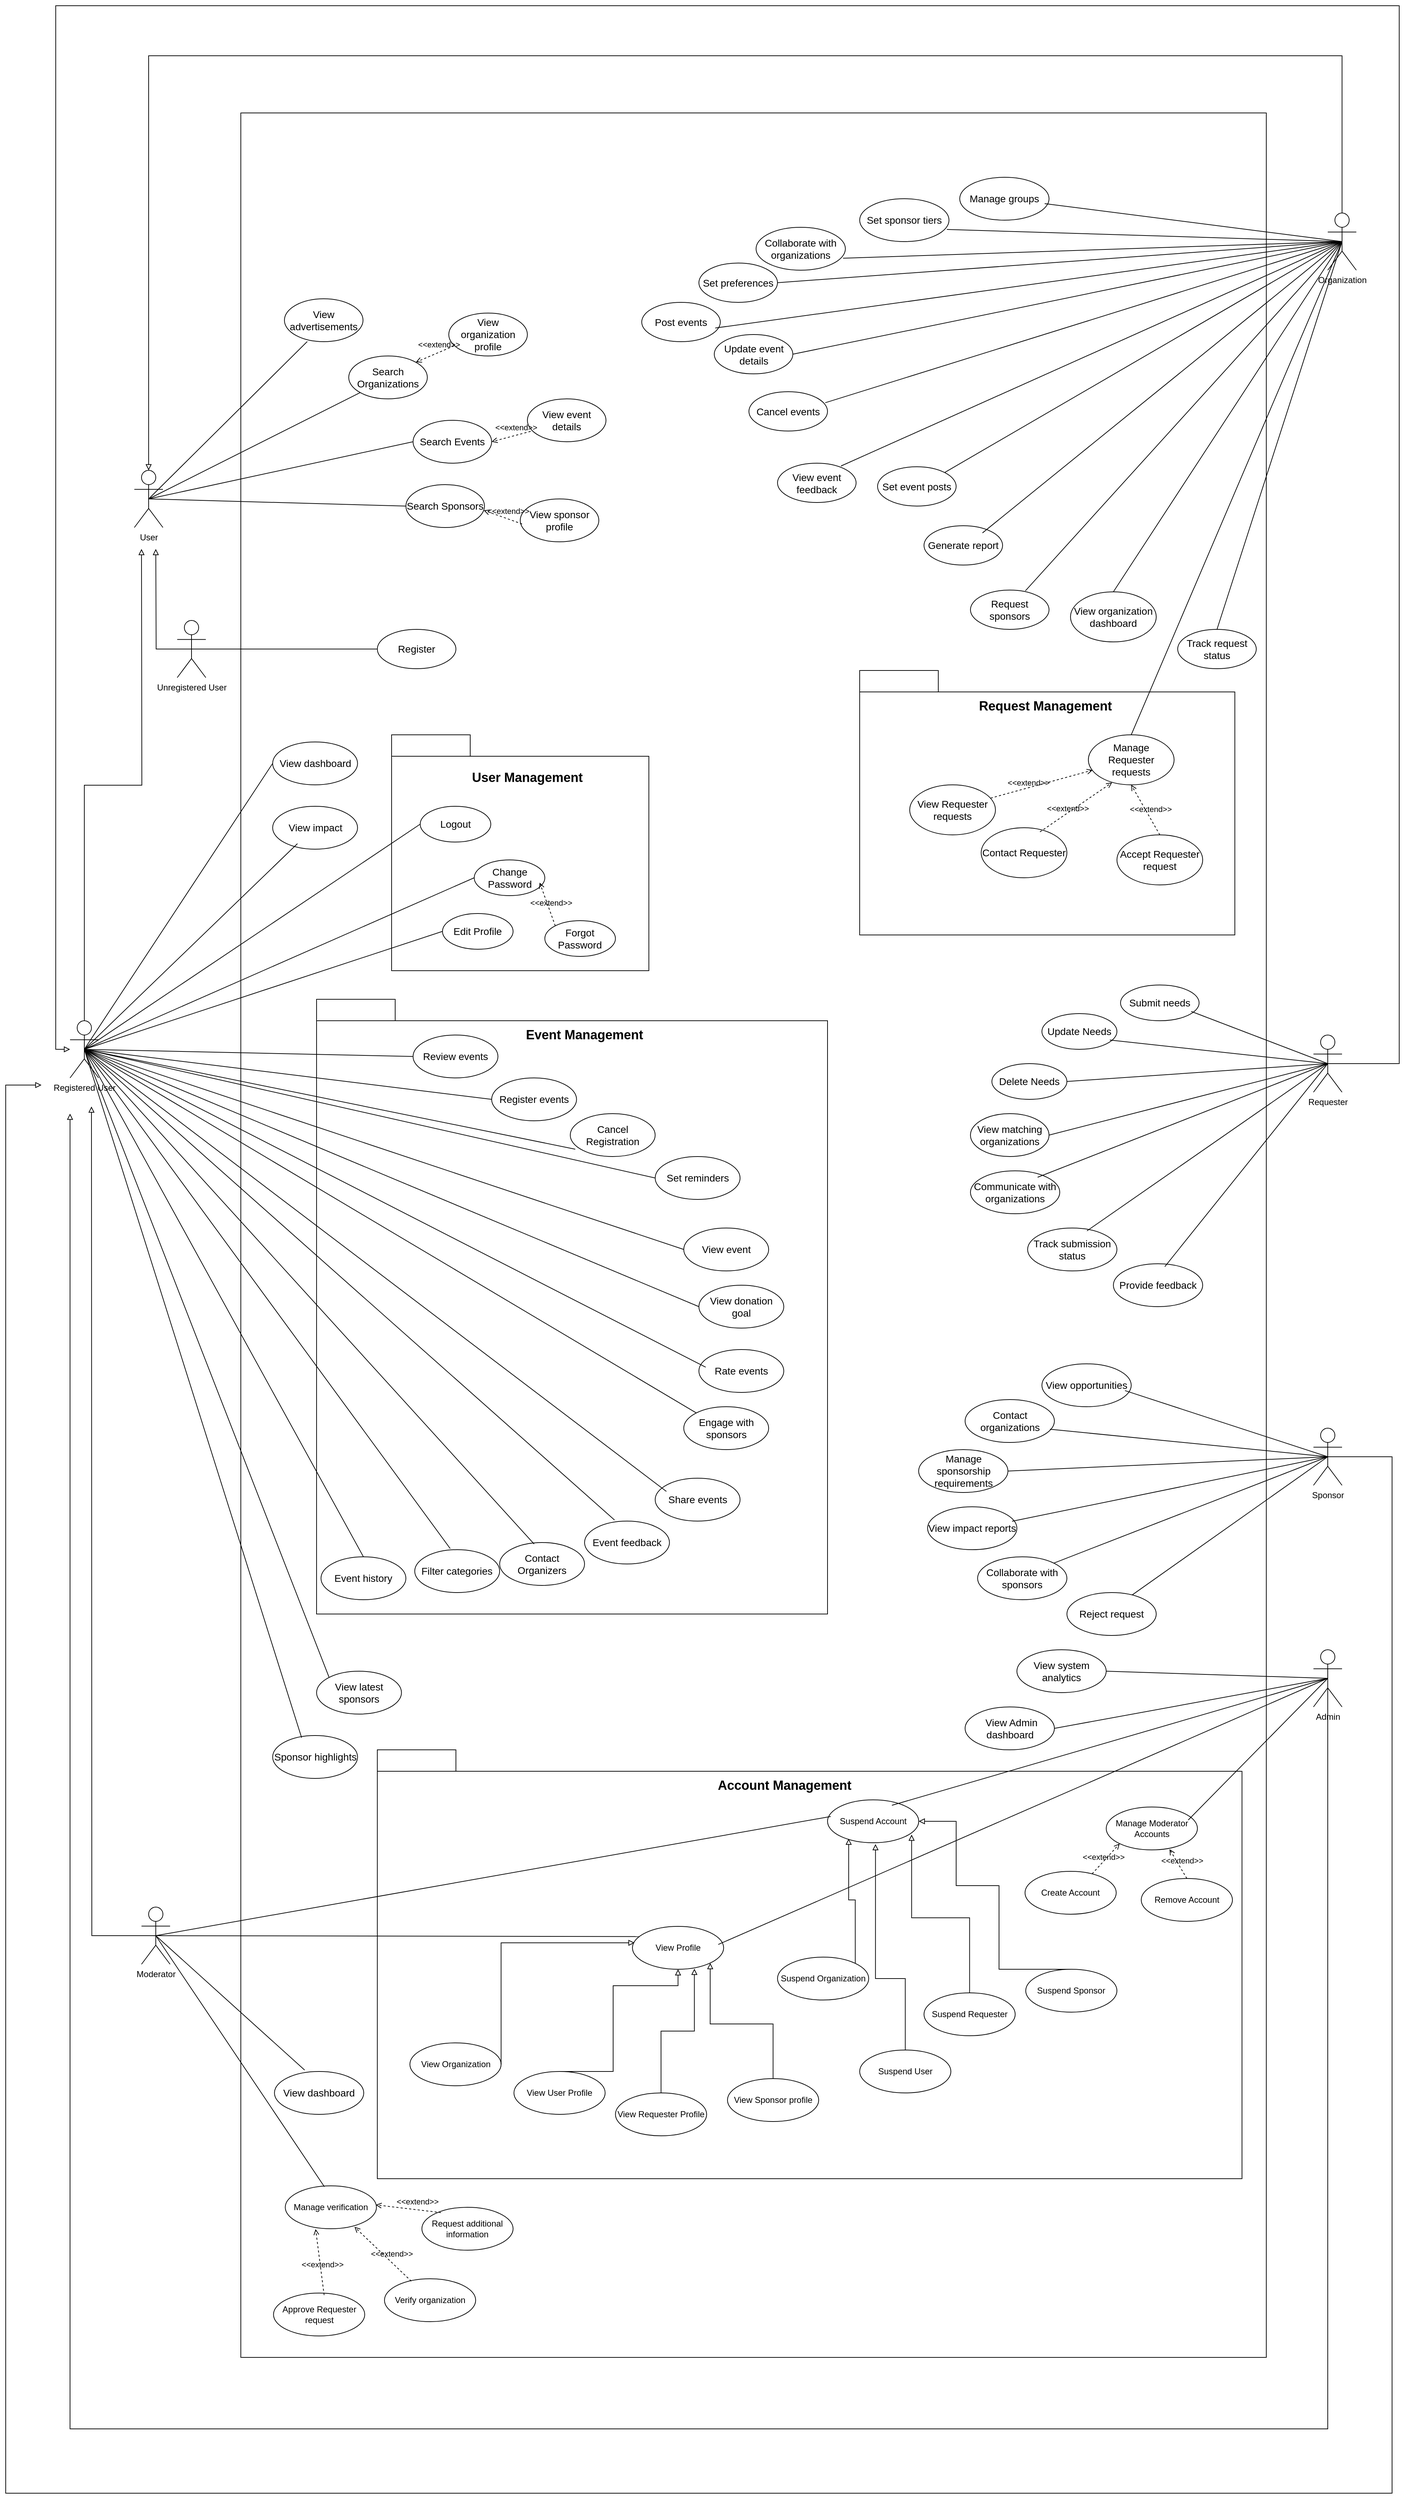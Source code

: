 <mxfile version="24.6.4" type="github">
  <diagram name="Page-1" id="Twm9W9HTtbM4XkpbnREE">
    <mxGraphModel dx="3585" dy="3098" grid="1" gridSize="10" guides="1" tooltips="1" connect="1" arrows="1" fold="1" page="1" pageScale="1" pageWidth="850" pageHeight="1100" math="0" shadow="0">
      <root>
        <mxCell id="0" />
        <mxCell id="1" parent="0" />
        <mxCell id="WttHLfRJtksVpFeQmQ0g-1" value="" style="rounded=0;whiteSpace=wrap;html=1;" parent="1" vertex="1">
          <mxGeometry x="919" y="-380" width="1435" height="3140" as="geometry" />
        </mxCell>
        <mxCell id="WttHLfRJtksVpFeQmQ0g-2" value="User" style="shape=umlActor;verticalLabelPosition=bottom;verticalAlign=top;html=1;outlineConnect=0;" parent="1" vertex="1">
          <mxGeometry x="770" y="120" width="40" height="80" as="geometry" />
        </mxCell>
        <mxCell id="WttHLfRJtksVpFeQmQ0g-6" style="edgeStyle=orthogonalEdgeStyle;rounded=0;orthogonalLoop=1;jettySize=auto;html=1;exitX=0.5;exitY=0.5;exitDx=0;exitDy=0;exitPerimeter=0;endArrow=block;endFill=0;" parent="1" source="WttHLfRJtksVpFeQmQ0g-3" edge="1">
          <mxGeometry relative="1" as="geometry">
            <mxPoint x="800" y="230" as="targetPoint" />
          </mxGeometry>
        </mxCell>
        <mxCell id="WttHLfRJtksVpFeQmQ0g-3" value="Unregistered User&lt;div&gt;&lt;br&gt;&lt;/div&gt;" style="shape=umlActor;verticalLabelPosition=bottom;verticalAlign=top;html=1;outlineConnect=0;" parent="1" vertex="1">
          <mxGeometry x="830" y="330" width="40" height="80" as="geometry" />
        </mxCell>
        <mxCell id="WttHLfRJtksVpFeQmQ0g-4" value="&lt;font style=&quot;font-size: 14px;&quot;&gt;Register&lt;/font&gt;" style="ellipse;whiteSpace=wrap;html=1;" parent="1" vertex="1">
          <mxGeometry x="1110" y="342.5" width="110" height="55" as="geometry" />
        </mxCell>
        <mxCell id="WttHLfRJtksVpFeQmQ0g-5" value="" style="endArrow=none;html=1;rounded=0;entryX=0;entryY=0.5;entryDx=0;entryDy=0;exitX=0.5;exitY=0.5;exitDx=0;exitDy=0;exitPerimeter=0;" parent="1" source="WttHLfRJtksVpFeQmQ0g-3" target="WttHLfRJtksVpFeQmQ0g-4" edge="1">
          <mxGeometry width="50" height="50" relative="1" as="geometry">
            <mxPoint x="930" y="440" as="sourcePoint" />
            <mxPoint x="1150" y="440" as="targetPoint" />
          </mxGeometry>
        </mxCell>
        <mxCell id="WttHLfRJtksVpFeQmQ0g-7" value="&lt;span style=&quot;font-size: 14px;&quot;&gt;Search Organizations&lt;/span&gt;" style="ellipse;whiteSpace=wrap;html=1;" parent="1" vertex="1">
          <mxGeometry x="1070" y="-40" width="110" height="60" as="geometry" />
        </mxCell>
        <mxCell id="WttHLfRJtksVpFeQmQ0g-8" value="&lt;span style=&quot;font-size: 14px;&quot;&gt;Search Events&lt;/span&gt;" style="ellipse;whiteSpace=wrap;html=1;" parent="1" vertex="1">
          <mxGeometry x="1160" y="50" width="110" height="60" as="geometry" />
        </mxCell>
        <mxCell id="WttHLfRJtksVpFeQmQ0g-9" value="&lt;span style=&quot;font-size: 14px;&quot;&gt;Search Sponsors&lt;/span&gt;" style="ellipse;whiteSpace=wrap;html=1;" parent="1" vertex="1">
          <mxGeometry x="1150" y="140" width="110" height="60" as="geometry" />
        </mxCell>
        <mxCell id="WttHLfRJtksVpFeQmQ0g-10" value="&lt;span style=&quot;font-size: 14px;&quot;&gt;View advertisements&lt;/span&gt;" style="ellipse;whiteSpace=wrap;html=1;" parent="1" vertex="1">
          <mxGeometry x="980" y="-120" width="110" height="60" as="geometry" />
        </mxCell>
        <mxCell id="WttHLfRJtksVpFeQmQ0g-11" value="&lt;span style=&quot;font-size: 14px;&quot;&gt;View event details&lt;/span&gt;" style="ellipse;whiteSpace=wrap;html=1;" parent="1" vertex="1">
          <mxGeometry x="1320" y="20" width="110" height="60" as="geometry" />
        </mxCell>
        <mxCell id="WttHLfRJtksVpFeQmQ0g-12" value="&lt;span style=&quot;font-size: 14px;&quot;&gt;View sponsor profile&lt;/span&gt;" style="ellipse;whiteSpace=wrap;html=1;" parent="1" vertex="1">
          <mxGeometry x="1310" y="160" width="110" height="60" as="geometry" />
        </mxCell>
        <mxCell id="WttHLfRJtksVpFeQmQ0g-13" value="&lt;span style=&quot;font-size: 14px;&quot;&gt;View organization profile&lt;/span&gt;" style="ellipse;whiteSpace=wrap;html=1;" parent="1" vertex="1">
          <mxGeometry x="1210" y="-100" width="110" height="60" as="geometry" />
        </mxCell>
        <mxCell id="WttHLfRJtksVpFeQmQ0g-14" value="" style="endArrow=none;html=1;rounded=0;entryX=0;entryY=0.5;entryDx=0;entryDy=0;exitX=0.5;exitY=0.5;exitDx=0;exitDy=0;exitPerimeter=0;" parent="1" source="WttHLfRJtksVpFeQmQ0g-2" target="WttHLfRJtksVpFeQmQ0g-9" edge="1">
          <mxGeometry width="50" height="50" relative="1" as="geometry">
            <mxPoint x="820" y="260" as="sourcePoint" />
            <mxPoint x="1080" y="260" as="targetPoint" />
          </mxGeometry>
        </mxCell>
        <mxCell id="WttHLfRJtksVpFeQmQ0g-15" value="" style="endArrow=none;html=1;rounded=0;entryX=0;entryY=0.5;entryDx=0;entryDy=0;exitX=0.5;exitY=0.5;exitDx=0;exitDy=0;exitPerimeter=0;" parent="1" source="WttHLfRJtksVpFeQmQ0g-2" target="WttHLfRJtksVpFeQmQ0g-8" edge="1">
          <mxGeometry width="50" height="50" relative="1" as="geometry">
            <mxPoint x="760" y="80" as="sourcePoint" />
            <mxPoint x="1120" y="90" as="targetPoint" />
          </mxGeometry>
        </mxCell>
        <mxCell id="WttHLfRJtksVpFeQmQ0g-16" value="" style="endArrow=none;html=1;rounded=0;entryX=0;entryY=1;entryDx=0;entryDy=0;exitX=0.5;exitY=0.5;exitDx=0;exitDy=0;exitPerimeter=0;" parent="1" source="WttHLfRJtksVpFeQmQ0g-2" target="WttHLfRJtksVpFeQmQ0g-7" edge="1">
          <mxGeometry width="50" height="50" relative="1" as="geometry">
            <mxPoint x="460" y="60" as="sourcePoint" />
            <mxPoint x="830" y="-20" as="targetPoint" />
          </mxGeometry>
        </mxCell>
        <mxCell id="WttHLfRJtksVpFeQmQ0g-17" value="" style="endArrow=none;html=1;rounded=0;entryX=0.291;entryY=0.996;entryDx=0;entryDy=0;exitX=0.5;exitY=0.5;exitDx=0;exitDy=0;exitPerimeter=0;entryPerimeter=0;" parent="1" source="WttHLfRJtksVpFeQmQ0g-2" target="WttHLfRJtksVpFeQmQ0g-10" edge="1">
          <mxGeometry width="50" height="50" relative="1" as="geometry">
            <mxPoint x="470" y="89" as="sourcePoint" />
            <mxPoint x="766" y="-60" as="targetPoint" />
          </mxGeometry>
        </mxCell>
        <mxCell id="WttHLfRJtksVpFeQmQ0g-18" value="&amp;lt;&amp;lt;extend&amp;gt;&amp;gt;" style="html=1;verticalAlign=bottom;labelBackgroundColor=none;endArrow=open;endFill=0;dashed=1;rounded=0;exitX=0.023;exitY=0.583;exitDx=0;exitDy=0;entryX=0.991;entryY=0.6;entryDx=0;entryDy=0;entryPerimeter=0;exitPerimeter=0;" parent="1" source="WttHLfRJtksVpFeQmQ0g-12" target="WttHLfRJtksVpFeQmQ0g-9" edge="1">
          <mxGeometry x="-0.264" y="-2" width="160" relative="1" as="geometry">
            <mxPoint x="1220" y="310" as="sourcePoint" />
            <mxPoint x="1198" y="250" as="targetPoint" />
            <mxPoint as="offset" />
          </mxGeometry>
        </mxCell>
        <mxCell id="WttHLfRJtksVpFeQmQ0g-19" value="&amp;lt;&amp;lt;extend&amp;gt;&amp;gt;" style="html=1;verticalAlign=bottom;labelBackgroundColor=none;endArrow=open;endFill=0;dashed=1;rounded=0;exitX=0.041;exitY=0.758;exitDx=0;exitDy=0;entryX=1;entryY=0.5;entryDx=0;entryDy=0;exitPerimeter=0;" parent="1" source="WttHLfRJtksVpFeQmQ0g-11" target="WttHLfRJtksVpFeQmQ0g-8" edge="1">
          <mxGeometry x="-0.264" y="-2" width="160" relative="1" as="geometry">
            <mxPoint x="1329" y="139" as="sourcePoint" />
            <mxPoint x="1275" y="120" as="targetPoint" />
            <mxPoint as="offset" />
          </mxGeometry>
        </mxCell>
        <mxCell id="WttHLfRJtksVpFeQmQ0g-20" value="&amp;lt;&amp;lt;extend&amp;gt;&amp;gt;" style="html=1;verticalAlign=bottom;labelBackgroundColor=none;endArrow=open;endFill=0;dashed=1;rounded=0;exitX=0.064;exitY=0.767;exitDx=0;exitDy=0;entryX=1;entryY=0;entryDx=0;entryDy=0;exitPerimeter=0;" parent="1" source="WttHLfRJtksVpFeQmQ0g-13" target="WttHLfRJtksVpFeQmQ0g-7" edge="1">
          <mxGeometry x="-0.264" y="-2" width="160" relative="1" as="geometry">
            <mxPoint x="1255" y="20" as="sourcePoint" />
            <mxPoint x="1200" y="35" as="targetPoint" />
            <mxPoint as="offset" />
          </mxGeometry>
        </mxCell>
        <mxCell id="WttHLfRJtksVpFeQmQ0g-22" style="edgeStyle=orthogonalEdgeStyle;rounded=0;orthogonalLoop=1;jettySize=auto;html=1;exitX=0.5;exitY=0;exitDx=0;exitDy=0;exitPerimeter=0;endArrow=block;endFill=0;" parent="1" source="WttHLfRJtksVpFeQmQ0g-21" edge="1">
          <mxGeometry relative="1" as="geometry">
            <mxPoint x="780" y="230" as="targetPoint" />
          </mxGeometry>
        </mxCell>
        <mxCell id="WttHLfRJtksVpFeQmQ0g-21" value="&lt;div&gt;Registered User&lt;/div&gt;" style="shape=umlActor;verticalLabelPosition=bottom;verticalAlign=top;html=1;outlineConnect=0;" parent="1" vertex="1">
          <mxGeometry x="680" y="890" width="40" height="80" as="geometry" />
        </mxCell>
        <mxCell id="WttHLfRJtksVpFeQmQ0g-23" value="" style="shape=folder;fontStyle=1;tabWidth=110;tabHeight=30;tabPosition=left;html=1;boundedLbl=1;labelInHeader=1;container=0;collapsible=0;whiteSpace=wrap;" parent="1" vertex="1">
          <mxGeometry x="1130" y="490" width="360" height="330" as="geometry" />
        </mxCell>
        <mxCell id="WttHLfRJtksVpFeQmQ0g-24" value="&lt;b style=&quot;font-size: 18px;&quot;&gt;User Management&lt;/b&gt;" style="html=1;strokeColor=none;resizeWidth=1;resizeHeight=1;fillColor=none;part=1;connectable=0;allowArrows=0;deletable=0;whiteSpace=wrap;" parent="1" vertex="1">
          <mxGeometry x="1070" y="520" width="500" as="geometry">
            <mxPoint y="30" as="offset" />
          </mxGeometry>
        </mxCell>
        <mxCell id="WttHLfRJtksVpFeQmQ0g-25" value="&lt;font style=&quot;font-size: 14px;&quot;&gt;Logout&lt;/font&gt;" style="ellipse;whiteSpace=wrap;html=1;" parent="1" vertex="1">
          <mxGeometry x="1170.004" y="590" width="98.814" height="50" as="geometry" />
        </mxCell>
        <mxCell id="WttHLfRJtksVpFeQmQ0g-26" value="&lt;font style=&quot;font-size: 14px;&quot;&gt;Change Password&lt;/font&gt;" style="ellipse;whiteSpace=wrap;html=1;" parent="1" vertex="1">
          <mxGeometry x="1245.591" y="664.998" width="98.814" height="50" as="geometry" />
        </mxCell>
        <mxCell id="WttHLfRJtksVpFeQmQ0g-27" value="&lt;font style=&quot;font-size: 14px;&quot;&gt;Edit Profile&lt;/font&gt;" style="ellipse;whiteSpace=wrap;html=1;" parent="1" vertex="1">
          <mxGeometry x="1201.184" y="739.998" width="98.814" height="50" as="geometry" />
        </mxCell>
        <mxCell id="WttHLfRJtksVpFeQmQ0g-28" value="&lt;font style=&quot;font-size: 14px;&quot;&gt;Forgot Password&lt;/font&gt;" style="ellipse;whiteSpace=wrap;html=1;" parent="1" vertex="1">
          <mxGeometry x="1344.406" y="749.995" width="98.814" height="50" as="geometry" />
        </mxCell>
        <mxCell id="WttHLfRJtksVpFeQmQ0g-29" value="&amp;lt;&amp;lt;extend&amp;gt;&amp;gt;" style="html=1;verticalAlign=bottom;labelBackgroundColor=none;endArrow=open;endFill=0;dashed=1;rounded=0;exitX=0;exitY=0;exitDx=0;exitDy=0;entryX=0.927;entryY=0.634;entryDx=0;entryDy=0;entryPerimeter=0;" parent="1" source="WttHLfRJtksVpFeQmQ0g-28" target="WttHLfRJtksVpFeQmQ0g-26" edge="1">
          <mxGeometry x="-0.264" y="-2" width="160" relative="1" as="geometry">
            <mxPoint x="1960" y="680" as="sourcePoint" />
            <mxPoint x="1760" y="410" as="targetPoint" />
            <mxPoint as="offset" />
          </mxGeometry>
        </mxCell>
        <mxCell id="WttHLfRJtksVpFeQmQ0g-30" value="" style="endArrow=none;html=1;rounded=0;entryX=0;entryY=0.5;entryDx=0;entryDy=0;exitX=0.5;exitY=0.5;exitDx=0;exitDy=0;exitPerimeter=0;" parent="1" source="WttHLfRJtksVpFeQmQ0g-21" target="WttHLfRJtksVpFeQmQ0g-25" edge="1">
          <mxGeometry width="50" height="50" relative="1" as="geometry">
            <mxPoint x="780" y="520" as="sourcePoint" />
            <mxPoint x="1040" y="520" as="targetPoint" />
          </mxGeometry>
        </mxCell>
        <mxCell id="WttHLfRJtksVpFeQmQ0g-31" value="" style="endArrow=none;html=1;rounded=0;entryX=0;entryY=0.5;entryDx=0;entryDy=0;exitX=0.5;exitY=0.5;exitDx=0;exitDy=0;exitPerimeter=0;" parent="1" source="WttHLfRJtksVpFeQmQ0g-21" target="WttHLfRJtksVpFeQmQ0g-26" edge="1">
          <mxGeometry width="50" height="50" relative="1" as="geometry">
            <mxPoint x="600" y="690" as="sourcePoint" />
            <mxPoint x="1070" y="755" as="targetPoint" />
          </mxGeometry>
        </mxCell>
        <mxCell id="WttHLfRJtksVpFeQmQ0g-32" value="" style="endArrow=none;html=1;rounded=0;entryX=0;entryY=0.5;entryDx=0;entryDy=0;exitX=0.5;exitY=0.5;exitDx=0;exitDy=0;exitPerimeter=0;" parent="1" source="WttHLfRJtksVpFeQmQ0g-21" target="WttHLfRJtksVpFeQmQ0g-27" edge="1">
          <mxGeometry width="50" height="50" relative="1" as="geometry">
            <mxPoint x="517" y="665" as="sourcePoint" />
            <mxPoint x="1063" y="805" as="targetPoint" />
          </mxGeometry>
        </mxCell>
        <mxCell id="WttHLfRJtksVpFeQmQ0g-36" value="&lt;font style=&quot;font-size: 14px;&quot;&gt;View dashboard&lt;/font&gt;" style="ellipse;whiteSpace=wrap;html=1;" parent="1" vertex="1">
          <mxGeometry x="963.54" y="500" width="118.82" height="60" as="geometry" />
        </mxCell>
        <mxCell id="WttHLfRJtksVpFeQmQ0g-50" value="" style="shape=folder;fontStyle=1;tabWidth=110;tabHeight=30;tabPosition=left;html=1;boundedLbl=1;labelInHeader=1;container=0;collapsible=0;whiteSpace=wrap;" parent="1" vertex="1">
          <mxGeometry x="1025" y="860" width="715" height="860" as="geometry" />
        </mxCell>
        <mxCell id="WttHLfRJtksVpFeQmQ0g-33" value="&lt;font style=&quot;font-size: 14px;&quot;&gt;Set reminders&lt;/font&gt;" style="ellipse;whiteSpace=wrap;html=1;" parent="1" vertex="1">
          <mxGeometry x="1498.82" y="1080" width="118.82" height="60" as="geometry" />
        </mxCell>
        <mxCell id="WttHLfRJtksVpFeQmQ0g-34" value="&lt;font style=&quot;font-size: 14px;&quot;&gt;Register events&lt;/font&gt;" style="ellipse;whiteSpace=wrap;html=1;" parent="1" vertex="1">
          <mxGeometry x="1270" y="970" width="118.82" height="60" as="geometry" />
        </mxCell>
        <mxCell id="WttHLfRJtksVpFeQmQ0g-35" value="&lt;font style=&quot;font-size: 14px;&quot;&gt;Cancel Registration&lt;/font&gt;" style="ellipse;whiteSpace=wrap;html=1;" parent="1" vertex="1">
          <mxGeometry x="1380" y="1020" width="118.82" height="60" as="geometry" />
        </mxCell>
        <mxCell id="WttHLfRJtksVpFeQmQ0g-37" value="&lt;font style=&quot;font-size: 14px;&quot;&gt;Filter categories&lt;/font&gt;" style="ellipse;whiteSpace=wrap;html=1;" parent="1" vertex="1">
          <mxGeometry x="1162.36" y="1630" width="118.82" height="60" as="geometry" />
        </mxCell>
        <mxCell id="WttHLfRJtksVpFeQmQ0g-38" value="&lt;font style=&quot;font-size: 14px;&quot;&gt;Rate events&lt;/font&gt;" style="ellipse;whiteSpace=wrap;html=1;" parent="1" vertex="1">
          <mxGeometry x="1560.0" y="1350" width="118.82" height="60" as="geometry" />
        </mxCell>
        <mxCell id="WttHLfRJtksVpFeQmQ0g-39" value="&lt;font style=&quot;font-size: 14px;&quot;&gt;Review events&lt;/font&gt;" style="ellipse;whiteSpace=wrap;html=1;" parent="1" vertex="1">
          <mxGeometry x="1160.0" y="910" width="118.82" height="60" as="geometry" />
        </mxCell>
        <mxCell id="WttHLfRJtksVpFeQmQ0g-40" value="&lt;font style=&quot;font-size: 14px;&quot;&gt;Share events&lt;/font&gt;" style="ellipse;whiteSpace=wrap;html=1;" parent="1" vertex="1">
          <mxGeometry x="1498.82" y="1530" width="118.82" height="60" as="geometry" />
        </mxCell>
        <mxCell id="WttHLfRJtksVpFeQmQ0g-41" value="&lt;font style=&quot;font-size: 14px;&quot;&gt;Contact Organizers&lt;/font&gt;" style="ellipse;whiteSpace=wrap;html=1;" parent="1" vertex="1">
          <mxGeometry x="1281.18" y="1620" width="118.82" height="60" as="geometry" />
        </mxCell>
        <mxCell id="WttHLfRJtksVpFeQmQ0g-42" value="&lt;font style=&quot;font-size: 14px;&quot;&gt;View impact&lt;/font&gt;" style="ellipse;whiteSpace=wrap;html=1;" parent="1" vertex="1">
          <mxGeometry x="963.54" y="590" width="118.82" height="60" as="geometry" />
        </mxCell>
        <mxCell id="WttHLfRJtksVpFeQmQ0g-43" value="&lt;font style=&quot;font-size: 14px;&quot;&gt;View event&lt;/font&gt;" style="ellipse;whiteSpace=wrap;html=1;" parent="1" vertex="1">
          <mxGeometry x="1538.82" y="1180" width="118.82" height="60" as="geometry" />
        </mxCell>
        <mxCell id="WttHLfRJtksVpFeQmQ0g-44" value="&lt;font style=&quot;font-size: 14px;&quot;&gt;View donation goal&lt;/font&gt;" style="ellipse;whiteSpace=wrap;html=1;" parent="1" vertex="1">
          <mxGeometry x="1560.0" y="1260" width="118.82" height="60" as="geometry" />
        </mxCell>
        <mxCell id="WttHLfRJtksVpFeQmQ0g-47" value="&lt;font style=&quot;font-size: 14px;&quot;&gt;Engage with sponsors&lt;/font&gt;" style="ellipse;whiteSpace=wrap;html=1;" parent="1" vertex="1">
          <mxGeometry x="1538.82" y="1430" width="118.82" height="60" as="geometry" />
        </mxCell>
        <mxCell id="WttHLfRJtksVpFeQmQ0g-48" value="&lt;font style=&quot;font-size: 14px;&quot;&gt;Event history&lt;/font&gt;" style="ellipse;whiteSpace=wrap;html=1;" parent="1" vertex="1">
          <mxGeometry x="1031.18" y="1640" width="118.82" height="60" as="geometry" />
        </mxCell>
        <mxCell id="WttHLfRJtksVpFeQmQ0g-49" value="&lt;font style=&quot;font-size: 14px;&quot;&gt;Event feedback&lt;/font&gt;" style="ellipse;whiteSpace=wrap;html=1;" parent="1" vertex="1">
          <mxGeometry x="1400.0" y="1590" width="118.82" height="60" as="geometry" />
        </mxCell>
        <mxCell id="WttHLfRJtksVpFeQmQ0g-45" value="&lt;font style=&quot;font-size: 14px;&quot;&gt;View latest sponsors&lt;/font&gt;" style="ellipse;whiteSpace=wrap;html=1;" parent="1" vertex="1">
          <mxGeometry x="1025.0" y="1800" width="118.82" height="60" as="geometry" />
        </mxCell>
        <mxCell id="WttHLfRJtksVpFeQmQ0g-46" value="&lt;font style=&quot;font-size: 14px;&quot;&gt;Sponsor highlights&lt;/font&gt;" style="ellipse;whiteSpace=wrap;html=1;" parent="1" vertex="1">
          <mxGeometry x="963.54" y="1890" width="118.82" height="60" as="geometry" />
        </mxCell>
        <mxCell id="WttHLfRJtksVpFeQmQ0g-51" value="&lt;b style=&quot;font-size: 18px;&quot;&gt;Event Management&lt;/b&gt;" style="html=1;strokeColor=none;resizeWidth=1;resizeHeight=1;fillColor=none;part=1;connectable=0;allowArrows=0;deletable=0;whiteSpace=wrap;" parent="1" vertex="1">
          <mxGeometry x="1150" y="880" width="500" as="geometry">
            <mxPoint y="30" as="offset" />
          </mxGeometry>
        </mxCell>
        <mxCell id="WttHLfRJtksVpFeQmQ0g-52" value="" style="endArrow=none;html=1;rounded=0;entryX=0;entryY=0.5;entryDx=0;entryDy=0;exitX=0.5;exitY=0.5;exitDx=0;exitDy=0;exitPerimeter=0;" parent="1" source="WttHLfRJtksVpFeQmQ0g-21" target="WttHLfRJtksVpFeQmQ0g-36" edge="1">
          <mxGeometry width="50" height="50" relative="1" as="geometry">
            <mxPoint x="240" y="1005" as="sourcePoint" />
            <mxPoint x="710" y="690" as="targetPoint" />
          </mxGeometry>
        </mxCell>
        <mxCell id="WttHLfRJtksVpFeQmQ0g-53" value="" style="endArrow=none;html=1;rounded=0;entryX=0.292;entryY=0.871;entryDx=0;entryDy=0;exitX=0.5;exitY=0.5;exitDx=0;exitDy=0;exitPerimeter=0;entryPerimeter=0;" parent="1" source="WttHLfRJtksVpFeQmQ0g-21" target="WttHLfRJtksVpFeQmQ0g-42" edge="1">
          <mxGeometry width="50" height="50" relative="1" as="geometry">
            <mxPoint x="699.54" y="1030" as="sourcePoint" />
            <mxPoint x="963.54" y="630" as="targetPoint" />
          </mxGeometry>
        </mxCell>
        <mxCell id="WttHLfRJtksVpFeQmQ0g-54" value="" style="endArrow=none;html=1;rounded=0;entryX=0;entryY=0.5;entryDx=0;entryDy=0;exitX=0.5;exitY=0.5;exitDx=0;exitDy=0;exitPerimeter=0;" parent="1" source="WttHLfRJtksVpFeQmQ0g-21" target="WttHLfRJtksVpFeQmQ0g-39" edge="1">
          <mxGeometry width="50" height="50" relative="1" as="geometry">
            <mxPoint x="640" y="1298" as="sourcePoint" />
            <mxPoint x="938" y="1010" as="targetPoint" />
          </mxGeometry>
        </mxCell>
        <mxCell id="WttHLfRJtksVpFeQmQ0g-55" value="" style="endArrow=none;html=1;rounded=0;entryX=0;entryY=0.5;entryDx=0;entryDy=0;exitX=0.5;exitY=0.5;exitDx=0;exitDy=0;exitPerimeter=0;" parent="1" source="WttHLfRJtksVpFeQmQ0g-21" target="WttHLfRJtksVpFeQmQ0g-34" edge="1">
          <mxGeometry width="50" height="50" relative="1" as="geometry">
            <mxPoint x="680" y="1050" as="sourcePoint" />
            <mxPoint x="1140" y="1060" as="targetPoint" />
          </mxGeometry>
        </mxCell>
        <mxCell id="WttHLfRJtksVpFeQmQ0g-56" value="" style="endArrow=none;html=1;rounded=0;entryX=0.059;entryY=0.829;entryDx=0;entryDy=0;exitX=0.5;exitY=0.5;exitDx=0;exitDy=0;exitPerimeter=0;entryPerimeter=0;" parent="1" source="WttHLfRJtksVpFeQmQ0g-21" target="WttHLfRJtksVpFeQmQ0g-35" edge="1">
          <mxGeometry width="50" height="50" relative="1" as="geometry">
            <mxPoint x="680" y="1050" as="sourcePoint" />
            <mxPoint x="1250" y="1120" as="targetPoint" />
          </mxGeometry>
        </mxCell>
        <mxCell id="WttHLfRJtksVpFeQmQ0g-57" value="" style="endArrow=none;html=1;rounded=0;entryX=0;entryY=0.5;entryDx=0;entryDy=0;exitX=0.5;exitY=0.5;exitDx=0;exitDy=0;exitPerimeter=0;" parent="1" source="WttHLfRJtksVpFeQmQ0g-21" target="WttHLfRJtksVpFeQmQ0g-33" edge="1">
          <mxGeometry width="50" height="50" relative="1" as="geometry">
            <mxPoint x="670" y="1050" as="sourcePoint" />
            <mxPoint x="1357" y="1190" as="targetPoint" />
          </mxGeometry>
        </mxCell>
        <mxCell id="WttHLfRJtksVpFeQmQ0g-58" value="" style="endArrow=none;html=1;rounded=0;entryX=0;entryY=0.5;entryDx=0;entryDy=0;exitX=0.5;exitY=0.5;exitDx=0;exitDy=0;exitPerimeter=0;" parent="1" source="WttHLfRJtksVpFeQmQ0g-21" target="WttHLfRJtksVpFeQmQ0g-43" edge="1">
          <mxGeometry width="50" height="50" relative="1" as="geometry">
            <mxPoint x="670" y="1040" as="sourcePoint" />
            <mxPoint x="1469" y="1220" as="targetPoint" />
          </mxGeometry>
        </mxCell>
        <mxCell id="WttHLfRJtksVpFeQmQ0g-59" value="" style="endArrow=none;html=1;rounded=0;entryX=0;entryY=0.5;entryDx=0;entryDy=0;exitX=0.5;exitY=0.5;exitDx=0;exitDy=0;exitPerimeter=0;" parent="1" source="WttHLfRJtksVpFeQmQ0g-21" target="WttHLfRJtksVpFeQmQ0g-44" edge="1">
          <mxGeometry width="50" height="50" relative="1" as="geometry">
            <mxPoint x="620" y="1060" as="sourcePoint" />
            <mxPoint x="1459" y="1340" as="targetPoint" />
          </mxGeometry>
        </mxCell>
        <mxCell id="WttHLfRJtksVpFeQmQ0g-60" value="" style="endArrow=none;html=1;rounded=0;entryX=0.08;entryY=0.412;entryDx=0;entryDy=0;exitX=0.5;exitY=0.5;exitDx=0;exitDy=0;exitPerimeter=0;entryPerimeter=0;" parent="1" source="WttHLfRJtksVpFeQmQ0g-21" target="WttHLfRJtksVpFeQmQ0g-38" edge="1">
          <mxGeometry width="50" height="50" relative="1" as="geometry">
            <mxPoint x="638.82" y="1040" as="sourcePoint" />
            <mxPoint x="1498.82" y="1400" as="targetPoint" />
          </mxGeometry>
        </mxCell>
        <mxCell id="WttHLfRJtksVpFeQmQ0g-61" value="" style="endArrow=none;html=1;rounded=0;entryX=0;entryY=0;entryDx=0;entryDy=0;exitX=0.5;exitY=0.5;exitDx=0;exitDy=0;exitPerimeter=0;" parent="1" source="WttHLfRJtksVpFeQmQ0g-21" target="WttHLfRJtksVpFeQmQ0g-47" edge="1">
          <mxGeometry width="50" height="50" relative="1" as="geometry">
            <mxPoint x="573.22" y="1020" as="sourcePoint" />
            <mxPoint x="1443.22" y="1465" as="targetPoint" />
          </mxGeometry>
        </mxCell>
        <mxCell id="WttHLfRJtksVpFeQmQ0g-62" value="" style="endArrow=none;html=1;rounded=0;entryX=0.132;entryY=0.308;entryDx=0;entryDy=0;exitX=0.5;exitY=0.5;exitDx=0;exitDy=0;exitPerimeter=0;entryPerimeter=0;" parent="1" source="WttHLfRJtksVpFeQmQ0g-21" target="WttHLfRJtksVpFeQmQ0g-40" edge="1">
          <mxGeometry width="50" height="50" relative="1" as="geometry">
            <mxPoint x="510" y="1000" as="sourcePoint" />
            <mxPoint x="1366" y="1509" as="targetPoint" />
          </mxGeometry>
        </mxCell>
        <mxCell id="WttHLfRJtksVpFeQmQ0g-63" value="" style="endArrow=none;html=1;rounded=0;entryX=0.353;entryY=-0.025;entryDx=0;entryDy=0;exitX=0.5;exitY=0.5;exitDx=0;exitDy=0;exitPerimeter=0;entryPerimeter=0;" parent="1" source="WttHLfRJtksVpFeQmQ0g-21" target="WttHLfRJtksVpFeQmQ0g-49" edge="1">
          <mxGeometry width="50" height="50" relative="1" as="geometry">
            <mxPoint x="550" y="981" as="sourcePoint" />
            <mxPoint x="1365" y="1599" as="targetPoint" />
          </mxGeometry>
        </mxCell>
        <mxCell id="WttHLfRJtksVpFeQmQ0g-64" value="" style="endArrow=none;html=1;rounded=0;entryX=0.407;entryY=0.037;entryDx=0;entryDy=0;exitX=0.5;exitY=0.5;exitDx=0;exitDy=0;exitPerimeter=0;entryPerimeter=0;" parent="1" source="WttHLfRJtksVpFeQmQ0g-21" target="WttHLfRJtksVpFeQmQ0g-41" edge="1">
          <mxGeometry width="50" height="50" relative="1" as="geometry">
            <mxPoint x="490" y="981" as="sourcePoint" />
            <mxPoint x="1232" y="1640" as="targetPoint" />
          </mxGeometry>
        </mxCell>
        <mxCell id="WttHLfRJtksVpFeQmQ0g-65" value="" style="endArrow=none;html=1;rounded=0;entryX=0.418;entryY=-0.025;entryDx=0;entryDy=0;exitX=0.5;exitY=0.5;exitDx=0;exitDy=0;exitPerimeter=0;entryPerimeter=0;" parent="1" source="WttHLfRJtksVpFeQmQ0g-21" target="WttHLfRJtksVpFeQmQ0g-37" edge="1">
          <mxGeometry width="50" height="50" relative="1" as="geometry">
            <mxPoint x="520" y="958" as="sourcePoint" />
            <mxPoint x="1150" y="1650" as="targetPoint" />
          </mxGeometry>
        </mxCell>
        <mxCell id="WttHLfRJtksVpFeQmQ0g-66" value="" style="endArrow=none;html=1;rounded=0;entryX=0.5;entryY=0;entryDx=0;entryDy=0;exitX=0.5;exitY=0.5;exitDx=0;exitDy=0;exitPerimeter=0;" parent="1" source="WttHLfRJtksVpFeQmQ0g-21" target="WttHLfRJtksVpFeQmQ0g-48" edge="1">
          <mxGeometry width="50" height="50" relative="1" as="geometry">
            <mxPoint x="330" y="900" as="sourcePoint" />
            <mxPoint x="842" y="1599" as="targetPoint" />
          </mxGeometry>
        </mxCell>
        <mxCell id="WttHLfRJtksVpFeQmQ0g-67" value="" style="endArrow=none;html=1;rounded=0;entryX=0;entryY=0;entryDx=0;entryDy=0;exitX=0.5;exitY=0.5;exitDx=0;exitDy=0;exitPerimeter=0;" parent="1" source="WttHLfRJtksVpFeQmQ0g-21" target="WttHLfRJtksVpFeQmQ0g-45" edge="1">
          <mxGeometry width="50" height="50" relative="1" as="geometry">
            <mxPoint x="310" y="1020" as="sourcePoint" />
            <mxPoint x="701" y="1730" as="targetPoint" />
          </mxGeometry>
        </mxCell>
        <mxCell id="WttHLfRJtksVpFeQmQ0g-68" value="" style="endArrow=none;html=1;rounded=0;entryX=0.341;entryY=0.05;entryDx=0;entryDy=0;exitX=0.5;exitY=0.5;exitDx=0;exitDy=0;exitPerimeter=0;entryPerimeter=0;" parent="1" source="WttHLfRJtksVpFeQmQ0g-21" target="WttHLfRJtksVpFeQmQ0g-46" edge="1">
          <mxGeometry width="50" height="50" relative="1" as="geometry">
            <mxPoint x="480" y="1020" as="sourcePoint" />
            <mxPoint x="823" y="1899" as="targetPoint" />
          </mxGeometry>
        </mxCell>
        <mxCell id="WttHLfRJtksVpFeQmQ0g-69" value="&lt;div&gt;Organization&lt;/div&gt;" style="shape=umlActor;verticalLabelPosition=bottom;verticalAlign=top;html=1;outlineConnect=0;" parent="1" vertex="1">
          <mxGeometry x="2440" y="-240" width="40" height="80" as="geometry" />
        </mxCell>
        <mxCell id="WttHLfRJtksVpFeQmQ0g-70" value="&lt;font style=&quot;font-size: 14px;&quot;&gt;Set preferences&lt;/font&gt;" style="ellipse;whiteSpace=wrap;html=1;" parent="1" vertex="1">
          <mxGeometry x="1560" y="-170" width="110" height="55" as="geometry" />
        </mxCell>
        <mxCell id="WttHLfRJtksVpFeQmQ0g-71" value="&lt;font style=&quot;font-size: 14px;&quot;&gt;Post events&lt;/font&gt;" style="ellipse;whiteSpace=wrap;html=1;" parent="1" vertex="1">
          <mxGeometry x="1480" y="-115" width="110" height="55" as="geometry" />
        </mxCell>
        <mxCell id="WttHLfRJtksVpFeQmQ0g-72" value="&lt;font style=&quot;font-size: 14px;&quot;&gt;Update event details&lt;/font&gt;" style="ellipse;whiteSpace=wrap;html=1;" parent="1" vertex="1">
          <mxGeometry x="1581.5" y="-70" width="110" height="55" as="geometry" />
        </mxCell>
        <mxCell id="WttHLfRJtksVpFeQmQ0g-73" value="&lt;font style=&quot;font-size: 14px;&quot;&gt;Cancel events&lt;/font&gt;" style="ellipse;whiteSpace=wrap;html=1;" parent="1" vertex="1">
          <mxGeometry x="1630" y="10" width="110" height="55" as="geometry" />
        </mxCell>
        <mxCell id="WttHLfRJtksVpFeQmQ0g-74" value="&lt;font style=&quot;font-size: 14px;&quot;&gt;View event feedback&lt;/font&gt;" style="ellipse;whiteSpace=wrap;html=1;" parent="1" vertex="1">
          <mxGeometry x="1670" y="110" width="110" height="55" as="geometry" />
        </mxCell>
        <mxCell id="WttHLfRJtksVpFeQmQ0g-75" value="&lt;font style=&quot;font-size: 14px;&quot;&gt;Set event posts&lt;/font&gt;" style="ellipse;whiteSpace=wrap;html=1;" parent="1" vertex="1">
          <mxGeometry x="1810" y="115" width="110" height="55" as="geometry" />
        </mxCell>
        <mxCell id="WttHLfRJtksVpFeQmQ0g-76" value="&lt;span style=&quot;font-size: 14px;&quot;&gt;Generate report&lt;/span&gt;" style="ellipse;whiteSpace=wrap;html=1;" parent="1" vertex="1">
          <mxGeometry x="1875" y="197.5" width="110" height="55" as="geometry" />
        </mxCell>
        <mxCell id="WttHLfRJtksVpFeQmQ0g-77" value="&lt;span style=&quot;font-size: 14px;&quot;&gt;Request sponsors&lt;/span&gt;" style="ellipse;whiteSpace=wrap;html=1;" parent="1" vertex="1">
          <mxGeometry x="1940" y="287.5" width="110" height="55" as="geometry" />
        </mxCell>
        <mxCell id="WttHLfRJtksVpFeQmQ0g-79" value="&lt;span style=&quot;font-size: 14px;&quot;&gt;View organization dashboard&lt;/span&gt;" style="ellipse;whiteSpace=wrap;html=1;" parent="1" vertex="1">
          <mxGeometry x="2080" y="290" width="120" height="70" as="geometry" />
        </mxCell>
        <mxCell id="WttHLfRJtksVpFeQmQ0g-86" value="" style="endArrow=none;html=1;rounded=0;entryX=0.5;entryY=0.5;entryDx=0;entryDy=0;exitX=1;exitY=0.5;exitDx=0;exitDy=0;entryPerimeter=0;" parent="1" source="WttHLfRJtksVpFeQmQ0g-70" target="WttHLfRJtksVpFeQmQ0g-69" edge="1">
          <mxGeometry width="50" height="50" relative="1" as="geometry">
            <mxPoint x="2014" y="197.5" as="sourcePoint" />
            <mxPoint x="2236" y="-22.5" as="targetPoint" />
          </mxGeometry>
        </mxCell>
        <mxCell id="WttHLfRJtksVpFeQmQ0g-87" value="" style="endArrow=none;html=1;rounded=0;entryX=0.5;entryY=0.5;entryDx=0;entryDy=0;exitX=0.935;exitY=0.653;exitDx=0;exitDy=0;entryPerimeter=0;exitPerimeter=0;" parent="1" source="WttHLfRJtksVpFeQmQ0g-71" target="WttHLfRJtksVpFeQmQ0g-69" edge="1">
          <mxGeometry width="50" height="50" relative="1" as="geometry">
            <mxPoint x="1970" y="-30" as="sourcePoint" />
            <mxPoint x="2320" y="-18" as="targetPoint" />
          </mxGeometry>
        </mxCell>
        <mxCell id="WttHLfRJtksVpFeQmQ0g-88" value="" style="endArrow=none;html=1;rounded=0;entryX=0.5;entryY=0.5;entryDx=0;entryDy=0;exitX=1;exitY=0.5;exitDx=0;exitDy=0;entryPerimeter=0;" parent="1" source="WttHLfRJtksVpFeQmQ0g-72" target="WttHLfRJtksVpFeQmQ0g-69" edge="1">
          <mxGeometry width="50" height="50" relative="1" as="geometry">
            <mxPoint x="1899" y="10.5" as="sourcePoint" />
            <mxPoint x="2381" y="-30.5" as="targetPoint" />
          </mxGeometry>
        </mxCell>
        <mxCell id="WttHLfRJtksVpFeQmQ0g-89" value="" style="endArrow=none;html=1;rounded=0;entryX=0.5;entryY=0.5;entryDx=0;entryDy=0;exitX=0.971;exitY=0.281;exitDx=0;exitDy=0;entryPerimeter=0;exitPerimeter=0;" parent="1" source="WttHLfRJtksVpFeQmQ0g-73" target="WttHLfRJtksVpFeQmQ0g-69" edge="1">
          <mxGeometry width="50" height="50" relative="1" as="geometry">
            <mxPoint x="1860" y="80" as="sourcePoint" />
            <mxPoint x="2430" y="-23" as="targetPoint" />
          </mxGeometry>
        </mxCell>
        <mxCell id="WttHLfRJtksVpFeQmQ0g-90" value="" style="endArrow=none;html=1;rounded=0;entryX=0.5;entryY=0.5;entryDx=0;entryDy=0;exitX=0.807;exitY=0.073;exitDx=0;exitDy=0;entryPerimeter=0;exitPerimeter=0;" parent="1" source="WttHLfRJtksVpFeQmQ0g-74" target="WttHLfRJtksVpFeQmQ0g-69" edge="1">
          <mxGeometry width="50" height="50" relative="1" as="geometry">
            <mxPoint x="1890" y="60" as="sourcePoint" />
            <mxPoint x="2473" y="-110" as="targetPoint" />
          </mxGeometry>
        </mxCell>
        <mxCell id="WttHLfRJtksVpFeQmQ0g-91" value="" style="endArrow=none;html=1;rounded=0;entryX=0.5;entryY=0.5;entryDx=0;entryDy=0;exitX=1;exitY=0;exitDx=0;exitDy=0;entryPerimeter=0;" parent="1" source="WttHLfRJtksVpFeQmQ0g-75" target="WttHLfRJtksVpFeQmQ0g-69" edge="1">
          <mxGeometry width="50" height="50" relative="1" as="geometry">
            <mxPoint x="1880" y="109.5" as="sourcePoint" />
            <mxPoint x="2481" y="-129.5" as="targetPoint" />
          </mxGeometry>
        </mxCell>
        <mxCell id="WttHLfRJtksVpFeQmQ0g-92" value="" style="endArrow=none;html=1;rounded=0;entryX=0.5;entryY=0.5;entryDx=0;entryDy=0;exitX=0.744;exitY=0.183;exitDx=0;exitDy=0;entryPerimeter=0;exitPerimeter=0;" parent="1" source="WttHLfRJtksVpFeQmQ0g-76" target="WttHLfRJtksVpFeQmQ0g-69" edge="1">
          <mxGeometry width="50" height="50" relative="1" as="geometry">
            <mxPoint x="1920" y="223" as="sourcePoint" />
            <mxPoint x="2476" y="-100" as="targetPoint" />
          </mxGeometry>
        </mxCell>
        <mxCell id="WttHLfRJtksVpFeQmQ0g-93" value="" style="endArrow=none;html=1;rounded=0;entryX=0.5;entryY=0.5;entryDx=0;entryDy=0;exitX=0.699;exitY=0.019;exitDx=0;exitDy=0;entryPerimeter=0;exitPerimeter=0;" parent="1" source="WttHLfRJtksVpFeQmQ0g-77" target="WttHLfRJtksVpFeQmQ0g-69" edge="1">
          <mxGeometry width="50" height="50" relative="1" as="geometry">
            <mxPoint x="1967" y="308" as="sourcePoint" />
            <mxPoint x="2470" y="-100" as="targetPoint" />
          </mxGeometry>
        </mxCell>
        <mxCell id="WttHLfRJtksVpFeQmQ0g-94" value="" style="endArrow=none;html=1;rounded=0;entryX=0.5;entryY=0.5;entryDx=0;entryDy=0;exitX=0.5;exitY=0;exitDx=0;exitDy=0;entryPerimeter=0;" parent="1" source="WttHLfRJtksVpFeQmQ0g-79" target="WttHLfRJtksVpFeQmQ0g-69" edge="1">
          <mxGeometry width="50" height="50" relative="1" as="geometry">
            <mxPoint x="2037" y="379" as="sourcePoint" />
            <mxPoint x="2480" y="-110" as="targetPoint" />
          </mxGeometry>
        </mxCell>
        <mxCell id="WttHLfRJtksVpFeQmQ0g-96" value="" style="shape=folder;fontStyle=1;tabWidth=110;tabHeight=30;tabPosition=left;html=1;boundedLbl=1;labelInHeader=1;container=0;collapsible=0;whiteSpace=wrap;" parent="1" vertex="1">
          <mxGeometry x="1785" y="400" width="525" height="370" as="geometry" />
        </mxCell>
        <mxCell id="WttHLfRJtksVpFeQmQ0g-78" value="&lt;span style=&quot;font-size: 14px;&quot;&gt;View Requester requests&lt;/span&gt;" style="ellipse;whiteSpace=wrap;html=1;" parent="1" vertex="1">
          <mxGeometry x="1855" y="560" width="120" height="70" as="geometry" />
        </mxCell>
        <mxCell id="WttHLfRJtksVpFeQmQ0g-80" value="&lt;span style=&quot;font-size: 14px;&quot;&gt;Manage Requester requests&lt;/span&gt;" style="ellipse;whiteSpace=wrap;html=1;" parent="1" vertex="1">
          <mxGeometry x="2105" y="490" width="120" height="70" as="geometry" />
        </mxCell>
        <mxCell id="WttHLfRJtksVpFeQmQ0g-81" value="&lt;span style=&quot;font-size: 14px;&quot;&gt;Accept Requester request&lt;/span&gt;" style="ellipse;whiteSpace=wrap;html=1;" parent="1" vertex="1">
          <mxGeometry x="2145" y="630" width="120" height="70" as="geometry" />
        </mxCell>
        <mxCell id="WttHLfRJtksVpFeQmQ0g-82" value="&lt;span style=&quot;font-size: 14px;&quot;&gt;Contact Requester&lt;/span&gt;" style="ellipse;whiteSpace=wrap;html=1;" parent="1" vertex="1">
          <mxGeometry x="1955" y="620" width="120" height="70" as="geometry" />
        </mxCell>
        <mxCell id="WttHLfRJtksVpFeQmQ0g-83" value="&amp;lt;&amp;lt;extend&amp;gt;&amp;gt;" style="html=1;verticalAlign=bottom;labelBackgroundColor=none;endArrow=open;endFill=0;dashed=1;rounded=0;entryX=0.05;entryY=0.706;entryDx=0;entryDy=0;entryPerimeter=0;exitX=0.944;exitY=0.265;exitDx=0;exitDy=0;exitPerimeter=0;" parent="1" source="WttHLfRJtksVpFeQmQ0g-78" target="WttHLfRJtksVpFeQmQ0g-80" edge="1">
          <mxGeometry x="-0.264" y="-2" width="160" relative="1" as="geometry">
            <mxPoint x="1456.84" y="-210" as="sourcePoint" />
            <mxPoint x="1678.82" y="446" as="targetPoint" />
            <mxPoint as="offset" />
          </mxGeometry>
        </mxCell>
        <mxCell id="WttHLfRJtksVpFeQmQ0g-84" value="&amp;lt;&amp;lt;extend&amp;gt;&amp;gt;" style="html=1;verticalAlign=bottom;labelBackgroundColor=none;endArrow=open;endFill=0;dashed=1;rounded=0;entryX=0.277;entryY=0.953;entryDx=0;entryDy=0;entryPerimeter=0;exitX=0.686;exitY=0.083;exitDx=0;exitDy=0;exitPerimeter=0;" parent="1" source="WttHLfRJtksVpFeQmQ0g-82" target="WttHLfRJtksVpFeQmQ0g-80" edge="1">
          <mxGeometry x="-0.264" y="-2" width="160" relative="1" as="geometry">
            <mxPoint x="2083" y="545" as="sourcePoint" />
            <mxPoint x="2216" y="465" as="targetPoint" />
            <mxPoint as="offset" />
          </mxGeometry>
        </mxCell>
        <mxCell id="WttHLfRJtksVpFeQmQ0g-85" value="&amp;lt;&amp;lt;extend&amp;gt;&amp;gt;" style="html=1;verticalAlign=bottom;labelBackgroundColor=none;endArrow=open;endFill=0;dashed=1;rounded=0;entryX=0.5;entryY=1;entryDx=0;entryDy=0;exitX=0.5;exitY=0;exitDx=0;exitDy=0;" parent="1" source="WttHLfRJtksVpFeQmQ0g-81" target="WttHLfRJtksVpFeQmQ0g-80" edge="1">
          <mxGeometry x="-0.264" y="-2" width="160" relative="1" as="geometry">
            <mxPoint x="2152" y="556" as="sourcePoint" />
            <mxPoint x="2243" y="437" as="targetPoint" />
            <mxPoint as="offset" />
          </mxGeometry>
        </mxCell>
        <mxCell id="WttHLfRJtksVpFeQmQ0g-95" value="" style="endArrow=none;html=1;rounded=0;exitX=0.5;exitY=0;exitDx=0;exitDy=0;entryX=0.5;entryY=0.5;entryDx=0;entryDy=0;entryPerimeter=0;" parent="1" source="WttHLfRJtksVpFeQmQ0g-80" target="WttHLfRJtksVpFeQmQ0g-69" edge="1">
          <mxGeometry width="50" height="50" relative="1" as="geometry">
            <mxPoint x="2150" y="300" as="sourcePoint" />
            <mxPoint x="2530" y="-150" as="targetPoint" />
          </mxGeometry>
        </mxCell>
        <mxCell id="WttHLfRJtksVpFeQmQ0g-97" value="&lt;b style=&quot;font-size: 18px;&quot;&gt;Request Management&lt;/b&gt;" style="html=1;strokeColor=none;resizeWidth=1;resizeHeight=1;fillColor=none;part=1;connectable=0;allowArrows=0;deletable=0;whiteSpace=wrap;" parent="1" vertex="1">
          <mxGeometry x="1795" y="420" width="500" as="geometry">
            <mxPoint y="30" as="offset" />
          </mxGeometry>
        </mxCell>
        <mxCell id="WttHLfRJtksVpFeQmQ0g-183" style="edgeStyle=orthogonalEdgeStyle;rounded=0;orthogonalLoop=1;jettySize=auto;html=1;exitX=0.5;exitY=0.5;exitDx=0;exitDy=0;exitPerimeter=0;endArrow=block;endFill=0;" parent="1" source="WttHLfRJtksVpFeQmQ0g-98" target="WttHLfRJtksVpFeQmQ0g-21" edge="1">
          <mxGeometry relative="1" as="geometry">
            <mxPoint x="660" y="870" as="targetPoint" />
            <Array as="points">
              <mxPoint x="2540" y="950" />
              <mxPoint x="2540" y="-530" />
              <mxPoint x="660" y="-530" />
              <mxPoint x="660" y="930" />
            </Array>
          </mxGeometry>
        </mxCell>
        <mxCell id="WttHLfRJtksVpFeQmQ0g-98" value="&lt;div&gt;Requester&lt;/div&gt;" style="shape=umlActor;verticalLabelPosition=bottom;verticalAlign=top;html=1;outlineConnect=0;" parent="1" vertex="1">
          <mxGeometry x="2420" y="910" width="40" height="80" as="geometry" />
        </mxCell>
        <mxCell id="WttHLfRJtksVpFeQmQ0g-99" value="&lt;span style=&quot;font-size: 14px;&quot;&gt;Submit needs&lt;/span&gt;" style="ellipse;whiteSpace=wrap;html=1;" parent="1" vertex="1">
          <mxGeometry x="2150" y="840" width="110" height="50" as="geometry" />
        </mxCell>
        <mxCell id="WttHLfRJtksVpFeQmQ0g-100" value="&lt;span style=&quot;font-size: 14px;&quot;&gt;Update Needs&lt;/span&gt;" style="ellipse;whiteSpace=wrap;html=1;" parent="1" vertex="1">
          <mxGeometry x="2040" y="880" width="105" height="50" as="geometry" />
        </mxCell>
        <mxCell id="WttHLfRJtksVpFeQmQ0g-101" value="&lt;span style=&quot;font-size: 14px;&quot;&gt;Delete Needs&lt;/span&gt;" style="ellipse;whiteSpace=wrap;html=1;" parent="1" vertex="1">
          <mxGeometry x="1970" y="950" width="105" height="50" as="geometry" />
        </mxCell>
        <mxCell id="WttHLfRJtksVpFeQmQ0g-102" value="&lt;span style=&quot;font-size: 14px;&quot;&gt;View matching organizations&lt;/span&gt;" style="ellipse;whiteSpace=wrap;html=1;" parent="1" vertex="1">
          <mxGeometry x="1940" y="1020" width="110" height="60" as="geometry" />
        </mxCell>
        <mxCell id="WttHLfRJtksVpFeQmQ0g-103" value="&lt;span style=&quot;font-size: 14px;&quot;&gt;Communicate with organizations&lt;/span&gt;" style="ellipse;whiteSpace=wrap;html=1;" parent="1" vertex="1">
          <mxGeometry x="1940" y="1100" width="125" height="60" as="geometry" />
        </mxCell>
        <mxCell id="WttHLfRJtksVpFeQmQ0g-104" value="&lt;span style=&quot;font-size: 14px;&quot;&gt;Track submission status&lt;/span&gt;" style="ellipse;whiteSpace=wrap;html=1;" parent="1" vertex="1">
          <mxGeometry x="2020" y="1180" width="125" height="60" as="geometry" />
        </mxCell>
        <mxCell id="WttHLfRJtksVpFeQmQ0g-105" value="&lt;span style=&quot;font-size: 14px;&quot;&gt;Provide feedback&lt;/span&gt;" style="ellipse;whiteSpace=wrap;html=1;" parent="1" vertex="1">
          <mxGeometry x="2140" y="1230" width="125" height="60" as="geometry" />
        </mxCell>
        <mxCell id="WttHLfRJtksVpFeQmQ0g-106" value="" style="endArrow=none;html=1;rounded=0;entryX=0.5;entryY=0.5;entryDx=0;entryDy=0;exitX=0.9;exitY=0.74;exitDx=0;exitDy=0;exitPerimeter=0;entryPerimeter=0;" parent="1" source="WttHLfRJtksVpFeQmQ0g-99" target="WttHLfRJtksVpFeQmQ0g-98" edge="1">
          <mxGeometry width="50" height="50" relative="1" as="geometry">
            <mxPoint x="1550" y="930" as="sourcePoint" />
            <mxPoint x="2349" y="1110" as="targetPoint" />
          </mxGeometry>
        </mxCell>
        <mxCell id="WttHLfRJtksVpFeQmQ0g-107" value="" style="endArrow=none;html=1;rounded=0;entryX=0.5;entryY=0.5;entryDx=0;entryDy=0;exitX=0.905;exitY=0.74;exitDx=0;exitDy=0;exitPerimeter=0;entryPerimeter=0;" parent="1" source="WttHLfRJtksVpFeQmQ0g-100" target="WttHLfRJtksVpFeQmQ0g-98" edge="1">
          <mxGeometry width="50" height="50" relative="1" as="geometry">
            <mxPoint x="2100" y="990" as="sourcePoint" />
            <mxPoint x="2291" y="1063" as="targetPoint" />
          </mxGeometry>
        </mxCell>
        <mxCell id="WttHLfRJtksVpFeQmQ0g-108" value="" style="endArrow=none;html=1;rounded=0;entryX=0.5;entryY=0.5;entryDx=0;entryDy=0;exitX=1;exitY=0.5;exitDx=0;exitDy=0;entryPerimeter=0;" parent="1" source="WttHLfRJtksVpFeQmQ0g-101" target="WttHLfRJtksVpFeQmQ0g-98" edge="1">
          <mxGeometry width="50" height="50" relative="1" as="geometry">
            <mxPoint x="2080" y="1000" as="sourcePoint" />
            <mxPoint x="2385" y="1033" as="targetPoint" />
          </mxGeometry>
        </mxCell>
        <mxCell id="WttHLfRJtksVpFeQmQ0g-109" value="" style="endArrow=none;html=1;rounded=0;entryX=0.5;entryY=0.5;entryDx=0;entryDy=0;exitX=1;exitY=0.5;exitDx=0;exitDy=0;entryPerimeter=0;" parent="1" source="WttHLfRJtksVpFeQmQ0g-102" target="WttHLfRJtksVpFeQmQ0g-98" edge="1">
          <mxGeometry width="50" height="50" relative="1" as="geometry">
            <mxPoint x="2050" y="1055" as="sourcePoint" />
            <mxPoint x="2415" y="1030" as="targetPoint" />
          </mxGeometry>
        </mxCell>
        <mxCell id="WttHLfRJtksVpFeQmQ0g-110" value="" style="endArrow=none;html=1;rounded=0;entryX=0.5;entryY=0.5;entryDx=0;entryDy=0;exitX=0.752;exitY=0.15;exitDx=0;exitDy=0;entryPerimeter=0;exitPerimeter=0;" parent="1" source="WttHLfRJtksVpFeQmQ0g-103" target="WttHLfRJtksVpFeQmQ0g-98" edge="1">
          <mxGeometry width="50" height="50" relative="1" as="geometry">
            <mxPoint x="2040" y="1140" as="sourcePoint" />
            <mxPoint x="2430" y="1040" as="targetPoint" />
          </mxGeometry>
        </mxCell>
        <mxCell id="WttHLfRJtksVpFeQmQ0g-111" value="" style="endArrow=none;html=1;rounded=0;entryX=0.5;entryY=0.5;entryDx=0;entryDy=0;exitX=0.664;exitY=0.067;exitDx=0;exitDy=0;entryPerimeter=0;exitPerimeter=0;" parent="1" source="WttHLfRJtksVpFeQmQ0g-104" target="WttHLfRJtksVpFeQmQ0g-98" edge="1">
          <mxGeometry width="50" height="50" relative="1" as="geometry">
            <mxPoint x="2040" y="1179" as="sourcePoint" />
            <mxPoint x="2446" y="1020" as="targetPoint" />
          </mxGeometry>
        </mxCell>
        <mxCell id="WttHLfRJtksVpFeQmQ0g-112" value="" style="endArrow=none;html=1;rounded=0;entryX=0.5;entryY=0.5;entryDx=0;entryDy=0;exitX=0.576;exitY=0.067;exitDx=0;exitDy=0;entryPerimeter=0;exitPerimeter=0;" parent="1" source="WttHLfRJtksVpFeQmQ0g-105" target="WttHLfRJtksVpFeQmQ0g-98" edge="1">
          <mxGeometry width="50" height="50" relative="1" as="geometry">
            <mxPoint x="2125" y="1254" as="sourcePoint" />
            <mxPoint x="2462" y="1020" as="targetPoint" />
          </mxGeometry>
        </mxCell>
        <mxCell id="WttHLfRJtksVpFeQmQ0g-186" style="edgeStyle=orthogonalEdgeStyle;rounded=0;orthogonalLoop=1;jettySize=auto;html=1;exitX=0.5;exitY=0.5;exitDx=0;exitDy=0;exitPerimeter=0;endArrow=block;endFill=0;" parent="1" source="WttHLfRJtksVpFeQmQ0g-113" edge="1">
          <mxGeometry relative="1" as="geometry">
            <mxPoint x="640" y="980" as="targetPoint" />
            <Array as="points">
              <mxPoint x="2530" y="1500" />
              <mxPoint x="2530" y="2950" />
              <mxPoint x="590" y="2950" />
              <mxPoint x="590" y="980" />
            </Array>
          </mxGeometry>
        </mxCell>
        <mxCell id="WttHLfRJtksVpFeQmQ0g-113" value="Sponsor" style="shape=umlActor;verticalLabelPosition=bottom;verticalAlign=top;html=1;outlineConnect=0;" parent="1" vertex="1">
          <mxGeometry x="2420" y="1460" width="40" height="80" as="geometry" />
        </mxCell>
        <mxCell id="WttHLfRJtksVpFeQmQ0g-114" value="&lt;span style=&quot;font-size: 14px;&quot;&gt;View opportunities&lt;/span&gt;" style="ellipse;whiteSpace=wrap;html=1;" parent="1" vertex="1">
          <mxGeometry x="2040" y="1370" width="125" height="60" as="geometry" />
        </mxCell>
        <mxCell id="WttHLfRJtksVpFeQmQ0g-115" value="&lt;span style=&quot;font-size: 14px;&quot;&gt;Contact organizations&lt;/span&gt;" style="ellipse;whiteSpace=wrap;html=1;" parent="1" vertex="1">
          <mxGeometry x="1932.5" y="1420" width="125" height="60" as="geometry" />
        </mxCell>
        <mxCell id="WttHLfRJtksVpFeQmQ0g-116" value="&lt;span style=&quot;font-size: 14px;&quot;&gt;Manage sponsorship requirements&lt;/span&gt;" style="ellipse;whiteSpace=wrap;html=1;" parent="1" vertex="1">
          <mxGeometry x="1867.5" y="1490" width="125" height="60" as="geometry" />
        </mxCell>
        <mxCell id="WttHLfRJtksVpFeQmQ0g-117" value="&lt;span style=&quot;font-size: 14px;&quot;&gt;View impact reports&lt;/span&gt;" style="ellipse;whiteSpace=wrap;html=1;" parent="1" vertex="1">
          <mxGeometry x="1880" y="1570" width="125" height="60" as="geometry" />
        </mxCell>
        <mxCell id="WttHLfRJtksVpFeQmQ0g-118" value="&lt;span style=&quot;font-size: 14px;&quot;&gt;Collaborate with sponsors&lt;/span&gt;" style="ellipse;whiteSpace=wrap;html=1;" parent="1" vertex="1">
          <mxGeometry x="1950" y="1640" width="125" height="60" as="geometry" />
        </mxCell>
        <mxCell id="WttHLfRJtksVpFeQmQ0g-119" value="&lt;span style=&quot;font-size: 14px;&quot;&gt;Collaborate with organizations&lt;/span&gt;" style="ellipse;whiteSpace=wrap;html=1;" parent="1" vertex="1">
          <mxGeometry x="1640" y="-220" width="125" height="60" as="geometry" />
        </mxCell>
        <mxCell id="WttHLfRJtksVpFeQmQ0g-120" value="" style="endArrow=none;html=1;rounded=0;entryX=0.5;entryY=0.5;entryDx=0;entryDy=0;exitX=0.974;exitY=0.721;exitDx=0;exitDy=0;entryPerimeter=0;exitPerimeter=0;" parent="1" source="WttHLfRJtksVpFeQmQ0g-119" target="WttHLfRJtksVpFeQmQ0g-69" edge="1">
          <mxGeometry width="50" height="50" relative="1" as="geometry">
            <mxPoint x="2120" y="-202" as="sourcePoint" />
            <mxPoint x="2470" y="-190" as="targetPoint" />
          </mxGeometry>
        </mxCell>
        <mxCell id="WttHLfRJtksVpFeQmQ0g-121" value="&lt;span style=&quot;font-size: 14px;&quot;&gt;Set sponsor tiers&lt;/span&gt;" style="ellipse;whiteSpace=wrap;html=1;" parent="1" vertex="1">
          <mxGeometry x="1785" y="-260" width="125" height="60" as="geometry" />
        </mxCell>
        <mxCell id="WttHLfRJtksVpFeQmQ0g-122" value="" style="endArrow=none;html=1;rounded=0;entryX=0.5;entryY=0.5;entryDx=0;entryDy=0;exitX=0.976;exitY=0.717;exitDx=0;exitDy=0;entryPerimeter=0;exitPerimeter=0;" parent="1" source="WttHLfRJtksVpFeQmQ0g-121" target="WttHLfRJtksVpFeQmQ0g-69" edge="1">
          <mxGeometry width="50" height="50" relative="1" as="geometry">
            <mxPoint x="2150" y="-440" as="sourcePoint" />
            <mxPoint x="2556" y="-393" as="targetPoint" />
          </mxGeometry>
        </mxCell>
        <mxCell id="WttHLfRJtksVpFeQmQ0g-123" value="&lt;span style=&quot;font-size: 14px;&quot;&gt;Reject request&lt;/span&gt;" style="ellipse;whiteSpace=wrap;html=1;" parent="1" vertex="1">
          <mxGeometry x="2075" y="1690" width="125" height="60" as="geometry" />
        </mxCell>
        <mxCell id="WttHLfRJtksVpFeQmQ0g-124" value="&lt;span style=&quot;font-size: 14px;&quot;&gt;Track request status&lt;/span&gt;" style="ellipse;whiteSpace=wrap;html=1;" parent="1" vertex="1">
          <mxGeometry x="2230" y="342.5" width="110" height="55" as="geometry" />
        </mxCell>
        <mxCell id="WttHLfRJtksVpFeQmQ0g-125" value="" style="endArrow=none;html=1;rounded=0;exitX=0.5;exitY=0;exitDx=0;exitDy=0;entryX=0.5;entryY=0.5;entryDx=0;entryDy=0;entryPerimeter=0;" parent="1" source="WttHLfRJtksVpFeQmQ0g-124" target="WttHLfRJtksVpFeQmQ0g-69" edge="1">
          <mxGeometry width="50" height="50" relative="1" as="geometry">
            <mxPoint x="2225" y="570" as="sourcePoint" />
            <mxPoint x="2520" y="-120" as="targetPoint" />
          </mxGeometry>
        </mxCell>
        <mxCell id="WttHLfRJtksVpFeQmQ0g-126" value="" style="endArrow=none;html=1;rounded=0;entryX=0.5;entryY=0.5;entryDx=0;entryDy=0;exitX=0.93;exitY=0.624;exitDx=0;exitDy=0;entryPerimeter=0;exitPerimeter=0;" parent="1" source="WttHLfRJtksVpFeQmQ0g-114" target="WttHLfRJtksVpFeQmQ0g-113" edge="1">
          <mxGeometry width="50" height="50" relative="1" as="geometry">
            <mxPoint x="2040" y="1680" as="sourcePoint" />
            <mxPoint x="2268" y="1396" as="targetPoint" />
          </mxGeometry>
        </mxCell>
        <mxCell id="WttHLfRJtksVpFeQmQ0g-127" value="" style="endArrow=none;html=1;rounded=0;entryX=0.5;entryY=0.5;entryDx=0;entryDy=0;exitX=0.95;exitY=0.692;exitDx=0;exitDy=0;entryPerimeter=0;exitPerimeter=0;" parent="1" source="WttHLfRJtksVpFeQmQ0g-115" target="WttHLfRJtksVpFeQmQ0g-113" edge="1">
          <mxGeometry width="50" height="50" relative="1" as="geometry">
            <mxPoint x="2063" y="1530" as="sourcePoint" />
            <mxPoint x="2347" y="1623" as="targetPoint" />
          </mxGeometry>
        </mxCell>
        <mxCell id="WttHLfRJtksVpFeQmQ0g-128" value="" style="endArrow=none;html=1;rounded=0;entryX=0.5;entryY=0.5;entryDx=0;entryDy=0;exitX=1;exitY=0.5;exitDx=0;exitDy=0;entryPerimeter=0;" parent="1" source="WttHLfRJtksVpFeQmQ0g-116" target="WttHLfRJtksVpFeQmQ0g-113" edge="1">
          <mxGeometry width="50" height="50" relative="1" as="geometry">
            <mxPoint x="2031" y="1550" as="sourcePoint" />
            <mxPoint x="2420" y="1588" as="targetPoint" />
          </mxGeometry>
        </mxCell>
        <mxCell id="WttHLfRJtksVpFeQmQ0g-129" value="" style="endArrow=none;html=1;rounded=0;entryX=0.5;entryY=0.5;entryDx=0;entryDy=0;exitX=0.946;exitY=0.337;exitDx=0;exitDy=0;entryPerimeter=0;exitPerimeter=0;" parent="1" source="WttHLfRJtksVpFeQmQ0g-117" target="WttHLfRJtksVpFeQmQ0g-113" edge="1">
          <mxGeometry width="50" height="50" relative="1" as="geometry">
            <mxPoint x="2005" y="1610" as="sourcePoint" />
            <mxPoint x="2453" y="1590" as="targetPoint" />
          </mxGeometry>
        </mxCell>
        <mxCell id="WttHLfRJtksVpFeQmQ0g-130" value="" style="endArrow=none;html=1;rounded=0;entryX=0.5;entryY=0.5;entryDx=0;entryDy=0;exitX=1;exitY=0;exitDx=0;exitDy=0;entryPerimeter=0;" parent="1" source="WttHLfRJtksVpFeQmQ0g-118" target="WttHLfRJtksVpFeQmQ0g-113" edge="1">
          <mxGeometry width="50" height="50" relative="1" as="geometry">
            <mxPoint x="2005" y="1630" as="sourcePoint" />
            <mxPoint x="2447" y="1540" as="targetPoint" />
          </mxGeometry>
        </mxCell>
        <mxCell id="WttHLfRJtksVpFeQmQ0g-131" value="&lt;span style=&quot;font-size: 14px;&quot;&gt;Manage groups&lt;/span&gt;" style="ellipse;whiteSpace=wrap;html=1;" parent="1" vertex="1">
          <mxGeometry x="1925" y="-290" width="125" height="60" as="geometry" />
        </mxCell>
        <mxCell id="WttHLfRJtksVpFeQmQ0g-132" value="" style="endArrow=none;html=1;rounded=0;entryX=0.5;entryY=0.5;entryDx=0;entryDy=0;exitX=0.951;exitY=0.614;exitDx=0;exitDy=0;entryPerimeter=0;exitPerimeter=0;" parent="1" source="WttHLfRJtksVpFeQmQ0g-131" target="WttHLfRJtksVpFeQmQ0g-69" edge="1">
          <mxGeometry width="50" height="50" relative="1" as="geometry">
            <mxPoint x="1955" y="-430" as="sourcePoint" />
            <mxPoint x="2508" y="-413" as="targetPoint" />
          </mxGeometry>
        </mxCell>
        <mxCell id="WttHLfRJtksVpFeQmQ0g-185" style="edgeStyle=orthogonalEdgeStyle;rounded=0;orthogonalLoop=1;jettySize=auto;html=1;exitX=0.5;exitY=0.5;exitDx=0;exitDy=0;exitPerimeter=0;endArrow=block;endFill=0;" parent="1" source="WttHLfRJtksVpFeQmQ0g-133" edge="1">
          <mxGeometry relative="1" as="geometry">
            <mxPoint x="680" y="1020" as="targetPoint" />
            <Array as="points">
              <mxPoint x="2440" y="2860" />
              <mxPoint x="680" y="2860" />
            </Array>
          </mxGeometry>
        </mxCell>
        <mxCell id="WttHLfRJtksVpFeQmQ0g-133" value="Admin" style="shape=umlActor;verticalLabelPosition=bottom;verticalAlign=top;html=1;outlineConnect=0;" parent="1" vertex="1">
          <mxGeometry x="2420" y="1770" width="40" height="80" as="geometry" />
        </mxCell>
        <mxCell id="WttHLfRJtksVpFeQmQ0g-134" value="" style="endArrow=none;html=1;rounded=0;entryX=0.5;entryY=0.5;entryDx=0;entryDy=0;exitX=0.731;exitY=0.055;exitDx=0;exitDy=0;entryPerimeter=0;exitPerimeter=0;" parent="1" source="WttHLfRJtksVpFeQmQ0g-123" target="WttHLfRJtksVpFeQmQ0g-113" edge="1">
          <mxGeometry width="50" height="50" relative="1" as="geometry">
            <mxPoint x="2077" y="1734.5" as="sourcePoint" />
            <mxPoint x="2460" y="1585.5" as="targetPoint" />
          </mxGeometry>
        </mxCell>
        <mxCell id="WttHLfRJtksVpFeQmQ0g-136" value="" style="shape=folder;fontStyle=1;tabWidth=110;tabHeight=30;tabPosition=left;html=1;boundedLbl=1;labelInHeader=1;container=0;collapsible=0;whiteSpace=wrap;" parent="1" vertex="1">
          <mxGeometry x="1110" y="1910" width="1210" height="600" as="geometry" />
        </mxCell>
        <mxCell id="WttHLfRJtksVpFeQmQ0g-137" value="&lt;b style=&quot;font-size: 18px;&quot;&gt;Account Management&lt;/b&gt;" style="html=1;strokeColor=none;resizeWidth=1;resizeHeight=1;fillColor=none;part=1;connectable=0;allowArrows=0;deletable=0;whiteSpace=wrap;" parent="1" vertex="1">
          <mxGeometry x="1430" y="1930" width="500" as="geometry">
            <mxPoint y="30" as="offset" />
          </mxGeometry>
        </mxCell>
        <mxCell id="WttHLfRJtksVpFeQmQ0g-138" value="View Profile" style="ellipse;whiteSpace=wrap;html=1;" parent="1" vertex="1">
          <mxGeometry x="1467.0" y="2157" width="127.64" height="60" as="geometry" />
        </mxCell>
        <mxCell id="WttHLfRJtksVpFeQmQ0g-139" value="Suspend Account" style="ellipse;whiteSpace=wrap;html=1;" parent="1" vertex="1">
          <mxGeometry x="1740.0" y="1980" width="127.64" height="60" as="geometry" />
        </mxCell>
        <mxCell id="WttHLfRJtksVpFeQmQ0g-140" value="View Organization" style="ellipse;whiteSpace=wrap;html=1;" parent="1" vertex="1">
          <mxGeometry x="1155.59" y="2320" width="127.64" height="60" as="geometry" />
        </mxCell>
        <mxCell id="WttHLfRJtksVpFeQmQ0g-156" style="edgeStyle=orthogonalEdgeStyle;rounded=0;orthogonalLoop=1;jettySize=auto;html=1;exitX=0.5;exitY=0;exitDx=0;exitDy=0;entryX=0.5;entryY=1;entryDx=0;entryDy=0;endArrow=block;endFill=0;" parent="1" source="WttHLfRJtksVpFeQmQ0g-142" target="WttHLfRJtksVpFeQmQ0g-138" edge="1">
          <mxGeometry relative="1" as="geometry">
            <Array as="points">
              <mxPoint x="1440" y="2240" />
              <mxPoint x="1531" y="2240" />
            </Array>
          </mxGeometry>
        </mxCell>
        <mxCell id="WttHLfRJtksVpFeQmQ0g-142" value="View User Profile" style="ellipse;whiteSpace=wrap;html=1;" parent="1" vertex="1">
          <mxGeometry x="1301.18" y="2360" width="127.64" height="60" as="geometry" />
        </mxCell>
        <mxCell id="WttHLfRJtksVpFeQmQ0g-143" value="View Requester Profile" style="ellipse;whiteSpace=wrap;html=1;" parent="1" vertex="1">
          <mxGeometry x="1443.22" y="2390" width="127.64" height="60" as="geometry" />
        </mxCell>
        <mxCell id="WttHLfRJtksVpFeQmQ0g-144" value="Suspend Organization" style="ellipse;whiteSpace=wrap;html=1;" parent="1" vertex="1">
          <mxGeometry x="1670.0" y="2200" width="127.64" height="60" as="geometry" />
        </mxCell>
        <mxCell id="WttHLfRJtksVpFeQmQ0g-145" value="Suspend User" style="ellipse;whiteSpace=wrap;html=1;" parent="1" vertex="1">
          <mxGeometry x="1785.0" y="2330" width="127.64" height="60" as="geometry" />
        </mxCell>
        <mxCell id="WttHLfRJtksVpFeQmQ0g-147" value="Suspend Requester" style="ellipse;whiteSpace=wrap;html=1;" parent="1" vertex="1">
          <mxGeometry x="1875" y="2250" width="127.64" height="60" as="geometry" />
        </mxCell>
        <mxCell id="WttHLfRJtksVpFeQmQ0g-148" value="Manage Moderator Accounts" style="ellipse;whiteSpace=wrap;html=1;" parent="1" vertex="1">
          <mxGeometry x="2130" y="1990" width="127.64" height="60" as="geometry" />
        </mxCell>
        <mxCell id="WttHLfRJtksVpFeQmQ0g-149" value="Create Account" style="ellipse;whiteSpace=wrap;html=1;" parent="1" vertex="1">
          <mxGeometry x="2016.36" y="2080" width="127.64" height="60" as="geometry" />
        </mxCell>
        <mxCell id="WttHLfRJtksVpFeQmQ0g-150" value="Remove Account" style="ellipse;whiteSpace=wrap;html=1;" parent="1" vertex="1">
          <mxGeometry x="2179.0" y="2090" width="127.64" height="60" as="geometry" />
        </mxCell>
        <mxCell id="WttHLfRJtksVpFeQmQ0g-151" value="" style="endArrow=none;html=1;rounded=0;entryX=0.5;entryY=0.5;entryDx=0;entryDy=0;exitX=0.899;exitY=0.304;exitDx=0;exitDy=0;entryPerimeter=0;exitPerimeter=0;" parent="1" source="WttHLfRJtksVpFeQmQ0g-148" target="WttHLfRJtksVpFeQmQ0g-133" edge="1">
          <mxGeometry width="50" height="50" relative="1" as="geometry">
            <mxPoint x="1657.64" y="2130" as="sourcePoint" />
            <mxPoint x="1931.64" y="1937" as="targetPoint" />
          </mxGeometry>
        </mxCell>
        <mxCell id="WttHLfRJtksVpFeQmQ0g-152" value="" style="endArrow=none;html=1;rounded=0;entryX=0.5;entryY=0.5;entryDx=0;entryDy=0;exitX=0.706;exitY=0.127;exitDx=0;exitDy=0;entryPerimeter=0;exitPerimeter=0;" parent="1" source="WttHLfRJtksVpFeQmQ0g-139" target="WttHLfRJtksVpFeQmQ0g-133" edge="1">
          <mxGeometry width="50" height="50" relative="1" as="geometry">
            <mxPoint x="1935" y="1968" as="sourcePoint" />
            <mxPoint x="2130" y="1770" as="targetPoint" />
          </mxGeometry>
        </mxCell>
        <mxCell id="WttHLfRJtksVpFeQmQ0g-153" value="" style="endArrow=none;html=1;rounded=0;entryX=0.5;entryY=0.5;entryDx=0;entryDy=0;exitX=0.941;exitY=0.422;exitDx=0;exitDy=0;entryPerimeter=0;exitPerimeter=0;" parent="1" source="WttHLfRJtksVpFeQmQ0g-138" target="WttHLfRJtksVpFeQmQ0g-133" edge="1">
          <mxGeometry width="50" height="50" relative="1" as="geometry">
            <mxPoint x="1644" y="2038" as="sourcePoint" />
            <mxPoint x="2179" y="1770" as="targetPoint" />
          </mxGeometry>
        </mxCell>
        <mxCell id="WttHLfRJtksVpFeQmQ0g-154" style="edgeStyle=orthogonalEdgeStyle;rounded=0;orthogonalLoop=1;jettySize=auto;html=1;exitX=1;exitY=0.5;exitDx=0;exitDy=0;endArrow=block;endFill=0;" parent="1" source="WttHLfRJtksVpFeQmQ0g-140" edge="1">
          <mxGeometry relative="1" as="geometry">
            <mxPoint x="1470" y="2180" as="targetPoint" />
            <Array as="points">
              <mxPoint x="1283" y="2180" />
            </Array>
          </mxGeometry>
        </mxCell>
        <mxCell id="WttHLfRJtksVpFeQmQ0g-157" style="edgeStyle=orthogonalEdgeStyle;rounded=0;orthogonalLoop=1;jettySize=auto;html=1;exitX=0.5;exitY=0;exitDx=0;exitDy=0;entryX=0.679;entryY=0.988;entryDx=0;entryDy=0;entryPerimeter=0;endArrow=block;endFill=0;" parent="1" source="WttHLfRJtksVpFeQmQ0g-143" target="WttHLfRJtksVpFeQmQ0g-138" edge="1">
          <mxGeometry relative="1" as="geometry" />
        </mxCell>
        <mxCell id="WttHLfRJtksVpFeQmQ0g-158" style="edgeStyle=orthogonalEdgeStyle;rounded=0;orthogonalLoop=1;jettySize=auto;html=1;exitX=1;exitY=0;exitDx=0;exitDy=0;entryX=0.232;entryY=0.905;entryDx=0;entryDy=0;entryPerimeter=0;endArrow=block;endFill=0;" parent="1" source="WttHLfRJtksVpFeQmQ0g-144" target="WttHLfRJtksVpFeQmQ0g-139" edge="1">
          <mxGeometry relative="1" as="geometry" />
        </mxCell>
        <mxCell id="WttHLfRJtksVpFeQmQ0g-159" style="edgeStyle=orthogonalEdgeStyle;rounded=0;orthogonalLoop=1;jettySize=auto;html=1;exitX=0.5;exitY=0;exitDx=0;exitDy=0;entryX=0.526;entryY=1.032;entryDx=0;entryDy=0;entryPerimeter=0;endArrow=block;endFill=0;" parent="1" source="WttHLfRJtksVpFeQmQ0g-145" target="WttHLfRJtksVpFeQmQ0g-139" edge="1">
          <mxGeometry relative="1" as="geometry">
            <Array as="points">
              <mxPoint x="1837" y="2230" />
              <mxPoint x="1882" y="2230" />
            </Array>
          </mxGeometry>
        </mxCell>
        <mxCell id="WttHLfRJtksVpFeQmQ0g-161" style="edgeStyle=orthogonalEdgeStyle;rounded=0;orthogonalLoop=1;jettySize=auto;html=1;exitX=0.5;exitY=0;exitDx=0;exitDy=0;entryX=0.922;entryY=0.81;entryDx=0;entryDy=0;entryPerimeter=0;endArrow=block;endFill=0;" parent="1" source="WttHLfRJtksVpFeQmQ0g-147" target="WttHLfRJtksVpFeQmQ0g-139" edge="1">
          <mxGeometry relative="1" as="geometry" />
        </mxCell>
        <mxCell id="WttHLfRJtksVpFeQmQ0g-162" value="&amp;lt;&amp;lt;extend&amp;gt;&amp;gt;" style="html=1;verticalAlign=bottom;labelBackgroundColor=none;endArrow=open;endFill=0;dashed=1;rounded=0;entryX=0;entryY=1;entryDx=0;entryDy=0;exitX=0.736;exitY=0.058;exitDx=0;exitDy=0;exitPerimeter=0;" parent="1" source="WttHLfRJtksVpFeQmQ0g-149" target="WttHLfRJtksVpFeQmQ0g-148" edge="1">
          <mxGeometry x="-0.264" y="-2" width="160" relative="1" as="geometry">
            <mxPoint x="1978" y="2489" as="sourcePoint" />
            <mxPoint x="2121" y="2449" as="targetPoint" />
            <mxPoint as="offset" />
          </mxGeometry>
        </mxCell>
        <mxCell id="WttHLfRJtksVpFeQmQ0g-163" value="&amp;lt;&amp;lt;extend&amp;gt;&amp;gt;" style="html=1;verticalAlign=bottom;labelBackgroundColor=none;endArrow=open;endFill=0;dashed=1;rounded=0;entryX=0.694;entryY=0.983;entryDx=0;entryDy=0;exitX=0.5;exitY=0;exitDx=0;exitDy=0;entryPerimeter=0;" parent="1" source="WttHLfRJtksVpFeQmQ0g-150" target="WttHLfRJtksVpFeQmQ0g-148" edge="1">
          <mxGeometry x="-0.264" y="-2" width="160" relative="1" as="geometry">
            <mxPoint x="2120" y="2093" as="sourcePoint" />
            <mxPoint x="2159" y="2051" as="targetPoint" />
            <mxPoint as="offset" />
          </mxGeometry>
        </mxCell>
        <mxCell id="WttHLfRJtksVpFeQmQ0g-164" value="&lt;span style=&quot;font-size: 14px;&quot;&gt;&amp;nbsp;View Admin dashboard&lt;/span&gt;" style="ellipse;whiteSpace=wrap;html=1;" parent="1" vertex="1">
          <mxGeometry x="1932.5" y="1850" width="125" height="60" as="geometry" />
        </mxCell>
        <mxCell id="WttHLfRJtksVpFeQmQ0g-165" value="&lt;span style=&quot;font-size: 14px;&quot;&gt;View system analytics&lt;/span&gt;" style="ellipse;whiteSpace=wrap;html=1;" parent="1" vertex="1">
          <mxGeometry x="2005" y="1770" width="125" height="60" as="geometry" />
        </mxCell>
        <mxCell id="WttHLfRJtksVpFeQmQ0g-166" value="" style="endArrow=none;html=1;rounded=0;entryX=0.5;entryY=0.5;entryDx=0;entryDy=0;exitX=1;exitY=0.5;exitDx=0;exitDy=0;entryPerimeter=0;" parent="1" source="WttHLfRJtksVpFeQmQ0g-164" target="WttHLfRJtksVpFeQmQ0g-133" edge="1">
          <mxGeometry width="50" height="50" relative="1" as="geometry">
            <mxPoint x="1551" y="2105" as="sourcePoint" />
            <mxPoint x="2450" y="1820" as="targetPoint" />
          </mxGeometry>
        </mxCell>
        <mxCell id="WttHLfRJtksVpFeQmQ0g-167" value="" style="endArrow=none;html=1;rounded=0;entryX=0.5;entryY=0.5;entryDx=0;entryDy=0;exitX=1;exitY=0.5;exitDx=0;exitDy=0;entryPerimeter=0;" parent="1" source="WttHLfRJtksVpFeQmQ0g-165" target="WttHLfRJtksVpFeQmQ0g-133" edge="1">
          <mxGeometry width="50" height="50" relative="1" as="geometry">
            <mxPoint x="1992.5" y="1810" as="sourcePoint" />
            <mxPoint x="2374.5" y="1740" as="targetPoint" />
          </mxGeometry>
        </mxCell>
        <mxCell id="WttHLfRJtksVpFeQmQ0g-182" style="edgeStyle=orthogonalEdgeStyle;rounded=0;orthogonalLoop=1;jettySize=auto;html=1;exitX=0.5;exitY=0.5;exitDx=0;exitDy=0;exitPerimeter=0;endArrow=block;endFill=0;" parent="1" source="WttHLfRJtksVpFeQmQ0g-168" edge="1">
          <mxGeometry relative="1" as="geometry">
            <mxPoint x="710" y="1010" as="targetPoint" />
          </mxGeometry>
        </mxCell>
        <mxCell id="WttHLfRJtksVpFeQmQ0g-168" value="Moderator" style="shape=umlActor;verticalLabelPosition=bottom;verticalAlign=top;html=1;outlineConnect=0;" parent="1" vertex="1">
          <mxGeometry x="780" y="2130" width="40" height="80" as="geometry" />
        </mxCell>
        <mxCell id="WttHLfRJtksVpFeQmQ0g-170" value="" style="endArrow=none;html=1;rounded=0;entryX=0.035;entryY=0.388;entryDx=0;entryDy=0;exitX=0.5;exitY=0.5;exitDx=0;exitDy=0;entryPerimeter=0;exitPerimeter=0;" parent="1" source="WttHLfRJtksVpFeQmQ0g-168" target="WttHLfRJtksVpFeQmQ0g-139" edge="1">
          <mxGeometry width="50" height="50" relative="1" as="geometry">
            <mxPoint x="510" y="2080" as="sourcePoint" />
            <mxPoint x="1409" y="1795" as="targetPoint" />
          </mxGeometry>
        </mxCell>
        <mxCell id="WttHLfRJtksVpFeQmQ0g-171" value="" style="endArrow=none;html=1;rounded=0;entryX=0.08;entryY=0.237;entryDx=0;entryDy=0;exitX=0.5;exitY=0.5;exitDx=0;exitDy=0;entryPerimeter=0;exitPerimeter=0;" parent="1" source="WttHLfRJtksVpFeQmQ0g-168" target="WttHLfRJtksVpFeQmQ0g-138" edge="1">
          <mxGeometry width="50" height="50" relative="1" as="geometry">
            <mxPoint x="440" y="2090" as="sourcePoint" />
            <mxPoint x="1457" y="2013" as="targetPoint" />
          </mxGeometry>
        </mxCell>
        <mxCell id="WttHLfRJtksVpFeQmQ0g-173" value="Request additional information" style="ellipse;whiteSpace=wrap;html=1;" parent="1" vertex="1">
          <mxGeometry x="1172.36" y="2550" width="127.64" height="60" as="geometry" />
        </mxCell>
        <mxCell id="WttHLfRJtksVpFeQmQ0g-174" value="Manage verification" style="ellipse;whiteSpace=wrap;html=1;" parent="1" vertex="1">
          <mxGeometry x="981.18" y="2520" width="127.64" height="60" as="geometry" />
        </mxCell>
        <mxCell id="WttHLfRJtksVpFeQmQ0g-175" value="Approve Requester request" style="ellipse;whiteSpace=wrap;html=1;" parent="1" vertex="1">
          <mxGeometry x="964.72" y="2670" width="127.64" height="60" as="geometry" />
        </mxCell>
        <mxCell id="WttHLfRJtksVpFeQmQ0g-176" value="Verify organization" style="ellipse;whiteSpace=wrap;html=1;" parent="1" vertex="1">
          <mxGeometry x="1120.0" y="2650" width="127.64" height="60" as="geometry" />
        </mxCell>
        <mxCell id="WttHLfRJtksVpFeQmQ0g-177" value="" style="endArrow=none;html=1;rounded=0;entryX=0.429;entryY=0.021;entryDx=0;entryDy=0;exitX=0.5;exitY=0.5;exitDx=0;exitDy=0;entryPerimeter=0;exitPerimeter=0;" parent="1" source="WttHLfRJtksVpFeQmQ0g-168" target="WttHLfRJtksVpFeQmQ0g-174" edge="1">
          <mxGeometry width="50" height="50" relative="1" as="geometry">
            <mxPoint x="421.82" y="2379.5" as="sourcePoint" />
            <mxPoint x="1098.82" y="2380.5" as="targetPoint" />
          </mxGeometry>
        </mxCell>
        <mxCell id="WttHLfRJtksVpFeQmQ0g-178" value="&amp;lt;&amp;lt;extend&amp;gt;&amp;gt;" style="html=1;verticalAlign=bottom;labelBackgroundColor=none;endArrow=open;endFill=0;dashed=1;rounded=0;entryX=0.992;entryY=0.444;entryDx=0;entryDy=0;exitX=0.21;exitY=0.124;exitDx=0;exitDy=0;entryPerimeter=0;exitPerimeter=0;" parent="1" source="WttHLfRJtksVpFeQmQ0g-173" target="WttHLfRJtksVpFeQmQ0g-174" edge="1">
          <mxGeometry x="-0.264" y="-2" width="160" relative="1" as="geometry">
            <mxPoint x="1223" y="2675" as="sourcePoint" />
            <mxPoint x="1199" y="2634" as="targetPoint" />
            <mxPoint as="offset" />
          </mxGeometry>
        </mxCell>
        <mxCell id="WttHLfRJtksVpFeQmQ0g-179" value="&amp;lt;&amp;lt;extend&amp;gt;&amp;gt;" style="html=1;verticalAlign=bottom;labelBackgroundColor=none;endArrow=open;endFill=0;dashed=1;rounded=0;entryX=0.759;entryY=0.957;entryDx=0;entryDy=0;exitX=0.294;exitY=0.056;exitDx=0;exitDy=0;entryPerimeter=0;exitPerimeter=0;" parent="1" source="WttHLfRJtksVpFeQmQ0g-176" target="WttHLfRJtksVpFeQmQ0g-174" edge="1">
          <mxGeometry x="-0.264" y="-2" width="160" relative="1" as="geometry">
            <mxPoint x="1150" y="2790" as="sourcePoint" />
            <mxPoint x="1059" y="2780" as="targetPoint" />
            <mxPoint as="offset" />
          </mxGeometry>
        </mxCell>
        <mxCell id="WttHLfRJtksVpFeQmQ0g-180" value="&amp;lt;&amp;lt;extend&amp;gt;&amp;gt;" style="html=1;verticalAlign=bottom;labelBackgroundColor=none;endArrow=open;endFill=0;dashed=1;rounded=0;entryX=0.333;entryY=1.009;entryDx=0;entryDy=0;exitX=0.555;exitY=0.047;exitDx=0;exitDy=0;entryPerimeter=0;exitPerimeter=0;" parent="1" source="WttHLfRJtksVpFeQmQ0g-175" target="WttHLfRJtksVpFeQmQ0g-174" edge="1">
          <mxGeometry x="-0.264" y="-2" width="160" relative="1" as="geometry">
            <mxPoint x="1051.18" y="2840" as="sourcePoint" />
            <mxPoint x="971.18" y="2764" as="targetPoint" />
            <mxPoint as="offset" />
          </mxGeometry>
        </mxCell>
        <mxCell id="WttHLfRJtksVpFeQmQ0g-181" style="edgeStyle=orthogonalEdgeStyle;rounded=0;orthogonalLoop=1;jettySize=auto;html=1;exitX=0.5;exitY=0;exitDx=0;exitDy=0;exitPerimeter=0;entryX=0.5;entryY=0;entryDx=0;entryDy=0;entryPerimeter=0;endArrow=block;endFill=0;" parent="1" source="WttHLfRJtksVpFeQmQ0g-69" target="WttHLfRJtksVpFeQmQ0g-2" edge="1">
          <mxGeometry relative="1" as="geometry">
            <Array as="points">
              <mxPoint x="2460" y="-460" />
              <mxPoint x="790" y="-460" />
            </Array>
          </mxGeometry>
        </mxCell>
        <mxCell id="WttHLfRJtksVpFeQmQ0g-187" value="&lt;span style=&quot;font-size: 14px;&quot;&gt;View dashboard&lt;/span&gt;" style="ellipse;whiteSpace=wrap;html=1;" parent="1" vertex="1">
          <mxGeometry x="966.04" y="2360" width="125" height="60" as="geometry" />
        </mxCell>
        <mxCell id="WttHLfRJtksVpFeQmQ0g-188" value="" style="endArrow=none;html=1;rounded=0;entryX=0.338;entryY=-0.033;entryDx=0;entryDy=0;exitX=0.5;exitY=0.5;exitDx=0;exitDy=0;entryPerimeter=0;exitPerimeter=0;" parent="1" source="WttHLfRJtksVpFeQmQ0g-168" target="WttHLfRJtksVpFeQmQ0g-187" edge="1">
          <mxGeometry width="50" height="50" relative="1" as="geometry">
            <mxPoint x="810" y="2180" as="sourcePoint" />
            <mxPoint x="1046" y="2531" as="targetPoint" />
          </mxGeometry>
        </mxCell>
        <mxCell id="AsPOB0D1BolnZN317tVl-2" style="edgeStyle=orthogonalEdgeStyle;rounded=0;orthogonalLoop=1;jettySize=auto;html=1;exitX=0.5;exitY=0;exitDx=0;exitDy=0;entryX=1;entryY=1;entryDx=0;entryDy=0;endArrow=block;endFill=0;" edge="1" parent="1" source="AsPOB0D1BolnZN317tVl-1" target="WttHLfRJtksVpFeQmQ0g-138">
          <mxGeometry relative="1" as="geometry" />
        </mxCell>
        <mxCell id="AsPOB0D1BolnZN317tVl-1" value="View Sponsor profile" style="ellipse;whiteSpace=wrap;html=1;" vertex="1" parent="1">
          <mxGeometry x="1600.0" y="2370" width="127.64" height="60" as="geometry" />
        </mxCell>
        <mxCell id="AsPOB0D1BolnZN317tVl-4" style="edgeStyle=orthogonalEdgeStyle;rounded=0;orthogonalLoop=1;jettySize=auto;html=1;exitX=0.5;exitY=0;exitDx=0;exitDy=0;entryX=1;entryY=0.5;entryDx=0;entryDy=0;endArrow=block;endFill=0;" edge="1" parent="1" source="AsPOB0D1BolnZN317tVl-3" target="WttHLfRJtksVpFeQmQ0g-139">
          <mxGeometry relative="1" as="geometry">
            <Array as="points">
              <mxPoint x="1980" y="2217" />
              <mxPoint x="1980" y="2100" />
              <mxPoint x="1920" y="2100" />
              <mxPoint x="1920" y="2010" />
            </Array>
          </mxGeometry>
        </mxCell>
        <mxCell id="AsPOB0D1BolnZN317tVl-3" value="Suspend Sponsor" style="ellipse;whiteSpace=wrap;html=1;" vertex="1" parent="1">
          <mxGeometry x="2017.36" y="2217" width="127.64" height="60" as="geometry" />
        </mxCell>
      </root>
    </mxGraphModel>
  </diagram>
</mxfile>

